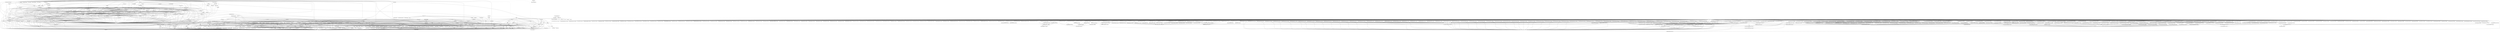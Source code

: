 digraph depends {
    node [shape=plaintext]
"alsa-utils-alsamixer" -> "libasound2"
"alsa-utils-alsamixer" -> "libc6"
"alsa-utils-alsamixer" -> "libformw5"
"alsa-utils-alsamixer" -> "libmenuw5"
"alsa-utils-alsamixer" -> "libncursesw5"
"alsa-utils-alsamixer" -> "libpanelw5"
"alsa-utils-alsamixer" -> "libtinfo5"
"angstrom-feed-configs" -> "opkg" [style=dotted]
"angstrom-packagegroup-boot" -> "angstrom-version"
"angstrom-packagegroup-boot" -> "packagegroup-boot"
"avahi-daemon" -> "base-files"
"avahi-daemon" -> "base-passwd"
"avahi-daemon" -> "libavahi-common3"
"avahi-daemon" -> "libavahi-core7"
"avahi-daemon" -> "libc6"
"avahi-daemon" -> "libcap2"
"avahi-daemon" -> "libdaemon0"
"avahi-daemon" -> "libdbus-1-3"
"avahi-daemon" -> "libexpat1"
"avahi-daemon" -> "libnss-mdns" [style=dotted]
"avahi-daemon" -> "shadow"
"avahi-utils" -> "libavahi-client3"
"avahi-utils" -> "libavahi-common3"
"avahi-utils" -> "libc6"
"bash" -> "base-files"
"bash" -> "libc6"
"bash" -> "libtinfo5"
"bash" -> "update-alternatives-opkg"
"bluez5" -> "libc6"
"bluez5" -> "libdbus-1-3"
"bluez5" -> "libglib-2.0-0"
"bluez5" -> "libreadline7"
"bluez5" -> "libudev1"
"bluez5-noinst-tools" -> "libc6"
"bluez5-noinst-tools" -> "libdbus-1-3"
"bluez5-noinst-tools" -> "libglib-2.0-0"
"bluez5-noinst-tools" -> "libreadline7"
"bluez5-noinst-tools" -> "libudev1"
"busybox" -> "busybox-syslog" [style=dotted]
"busybox" -> "busybox-udhcpc" [style=dotted]
"busybox" -> "libc6"
"busybox" -> "update-alternatives-opkg"
"ca-certificates" -> "openssl"
"connman-angstrom-settings" -> "connman"
"connman" -> "bluez5"
"connman-client" -> "connman"
"connman-client" -> "libc6"
"connman-client" -> "libdbus-1-3"
"connman-client" -> "libglib-2.0-0"
"connman-client" -> "libreadline7"
"connman" -> "connman-conf" [style=dotted]
"connman" -> "dbus-1"
"connman" -> "iptables"
"connman" -> "libc6"
"connman" -> "libdbus-1-3"
"connman" -> "libglib-2.0-0"
"connman" -> "libgnutls30"
"connman" -> "ofono"
"connman" -> "update-alternatives-opkg"
"connman" -> "wpa-supplicant"
"cpp" -> "libc6"
"cpp" -> "libgmp10"
"cpp" -> "libmpc3"
"cpp" -> "libmpfr4"
"cpp" -> "libz1"
"cpp-symlinks" -> "cpp"
"cpufreq-tweaks" -> "cpufrequtils"
"cpufrequtils" -> "libc6"
"curl" -> "libc6"
"curl" -> "libcurl4"
"db" -> "libc6"
"dbus-1" -> "base-files"
"dbus-1" -> "base-passwd"
"dbus-1" -> "libc6"
"dbus-1" -> "libdbus-1-3"
"dbus-1" -> "libexpat1"
"dbus-1" -> "libsystemd0"
"dbus-1" -> "libx11-6"
"dbus-1" -> "shadow"
"e2fsprogs-e2fsck" -> "libblkid1"
"e2fsprogs-e2fsck" -> "libc6"
"e2fsprogs-e2fsck" -> "libcom-err2"
"e2fsprogs-e2fsck" -> "libe2p2"
"e2fsprogs-e2fsck" -> "libext2fs2"
"e2fsprogs-e2fsck" -> "libuuid1"
"e2fsprogs-resize2fs" -> "libc6"
"e2fsprogs-resize2fs" -> "libcom-err2"
"e2fsprogs-resize2fs" -> "libe2p2"
"e2fsprogs-resize2fs" -> "libext2fs2"
"ffmpeg" -> "libavcodec57"
"ffmpeg" -> "libavdevice57"
"ffmpeg" -> "libavfilter6"
"ffmpeg" -> "libavformat57"
"ffmpeg" -> "libavutil55"
"ffmpeg" -> "libc6"
"ffmpeg" -> "libpostproc54"
"ffmpeg" -> "libswresample2"
"ffmpeg" -> "libswscale4"
"fixmac" -> "ranpwd"
"fuse-utils" -> "libc6"
"gptfdisk" -> "libc6"
"gptfdisk" -> "libgcc1"
"gptfdisk" -> "libncursesw5"
"gptfdisk" -> "libpopt0"
"gptfdisk" -> "libstdc++6"
"gptfdisk" -> "libtinfo5"
"gptfdisk" -> "libuuid1"
"htop" -> "libc6"
"htop" -> "libncursesw5"
"htop" -> "libtinfo5"
"htop" -> "ncurses-terminfo"
"iproute2-tc" -> "iptables"
"iproute2-tc" -> "libc6"
"iproute2-tc" -> "libelf1"
"iptables" -> "kernel-module-iptable-filter" [style=dotted]
"iptables" -> "kernel-module-iptable-nat" [style=dotted]
"iptables" -> "kernel-module-ip-tables" [style=dotted]
"iptables" -> "kernel-module-ipt-masquerade" [style=dotted]
"iptables" -> "kernel-module-nf-conntrack-ipv4" [style=dotted]
"iptables" -> "kernel-module-nf-conntrack" [style=dotted]
"iptables" -> "kernel-module-nf-defrag-ipv4" [style=dotted]
"iptables" -> "kernel-module-nf-nat" [style=dotted]
"iptables" -> "kernel-module-x-tables" [style=dotted]
"iptables" -> "libc6"
"iw" -> "libc6"
"iw" -> "libnl-3-200"
"iw" -> "libnl-genl-3-200"
"kernel-module-8021q-4.9.56+linaro" -> "kernel-module-garp-4.9.56+linaro"
"kernel-module-8021q-4.9.56+linaro" -> "kernel-module-mrp-4.9.56+linaro"
"kernel-module-at86rf230-4.9.56+linaro" -> "kernel-module-mac802154-4.9.56+linaro"
"kernel-module-atusb-4.9.56+linaro" -> "kernel-module-mac802154-4.9.56+linaro"
"kernel-module-authencesn-4.9.56+linaro" -> "kernel-module-authenc-4.9.56+linaro"
"kernel-module-bluetooth-6lowpan-4.9.56+linaro" -> "kernel-module-6lowpan-4.9.56+linaro"
"kernel-module-bluetooth-6lowpan-4.9.56+linaro" -> "kernel-module-bluetooth-4.9.56+linaro"
"kernel-module-bnep-4.9.56+linaro" -> "kernel-module-bluetooth-4.9.56+linaro"
"kernel-module-bridge-4.9.56+linaro" -> "kernel-module-llc-4.9.56+linaro"
"kernel-module-bridge-4.9.56+linaro" -> "kernel-module-stp-4.9.56+linaro"
"kernel-module-br-netfilter-4.9.56+linaro" -> "kernel-module-bridge-4.9.56+linaro"
"kernel-module-bsd-comp-4.9.56+linaro" -> "kernel-module-ppp-generic-4.9.56+linaro"
"kernel-module-btbcm-4.9.56+linaro" -> "kernel-module-bluetooth-4.9.56+linaro"
"kernel-module-btintel-4.9.56+linaro" -> "kernel-module-bluetooth-4.9.56+linaro"
"kernel-module-btqca-4.9.56+linaro" -> "kernel-module-bluetooth-4.9.56+linaro"
"kernel-module-btqcomsmd-4.9.56+linaro" -> "kernel-module-bluetooth-4.9.56+linaro"
"kernel-module-btqcomsmd-4.9.56+linaro" -> "kernel-module-btqca-4.9.56+linaro"
"kernel-module-btrfs-4.9.56+linaro" -> "kernel-module-raid6-pq-4.9.56+linaro"
"kernel-module-btrfs-4.9.56+linaro" -> "kernel-module-xor-4.9.56+linaro"
"kernel-module-btrfs-4.9.56+linaro" -> "kernel-module-zlib-deflate-4.9.56+linaro"
"kernel-module-btrtl-4.9.56+linaro" -> "kernel-module-bluetooth-4.9.56+linaro"
"kernel-module-btsdio-4.9.56+linaro" -> "kernel-module-bluetooth-4.9.56+linaro"
"kernel-module-btusb-4.9.56+linaro" -> "kernel-module-bluetooth-4.9.56+linaro"
"kernel-module-btusb-4.9.56+linaro" -> "kernel-module-btbcm-4.9.56+linaro"
"kernel-module-btusb-4.9.56+linaro" -> "kernel-module-btintel-4.9.56+linaro"
"kernel-module-btusb-4.9.56+linaro" -> "kernel-module-btrtl-4.9.56+linaro"
"kernel-module-cavium-rng-vf-4.9.56+linaro" -> "kernel-module-rng-core-4.9.56+linaro"
"kernel-module-cc2520-4.9.56+linaro" -> "kernel-module-crc-ccitt-4.9.56+linaro"
"kernel-module-cc2520-4.9.56+linaro" -> "kernel-module-mac802154-4.9.56+linaro"
"kernel-module-cuse-4.9.56+linaro" -> "kernel-module-fuse-4.9.56+linaro"
"kernel-module-dwmac-generic-4.9.56+linaro" -> "kernel-module-stmmac-4.9.56+linaro"
"kernel-module-dwmac-generic-4.9.56+linaro" -> "kernel-module-stmmac-platform-4.9.56+linaro"
"kernel-module-dwmac-ipq806x-4.9.56+linaro" -> "kernel-module-stmmac-4.9.56+linaro"
"kernel-module-dwmac-ipq806x-4.9.56+linaro" -> "kernel-module-stmmac-platform-4.9.56+linaro"
"kernel-module-dwmac-meson-4.9.56+linaro" -> "kernel-module-stmmac-4.9.56+linaro"
"kernel-module-dwmac-meson-4.9.56+linaro" -> "kernel-module-stmmac-platform-4.9.56+linaro"
"kernel-module-dwmac-meson8b-4.9.56+linaro" -> "kernel-module-stmmac-4.9.56+linaro"
"kernel-module-dwmac-meson8b-4.9.56+linaro" -> "kernel-module-stmmac-platform-4.9.56+linaro"
"kernel-module-dwmac-rk-4.9.56+linaro" -> "kernel-module-stmmac-4.9.56+linaro"
"kernel-module-dwmac-rk-4.9.56+linaro" -> "kernel-module-stmmac-platform-4.9.56+linaro"
"kernel-module-dwmac-sunxi-4.9.56+linaro" -> "kernel-module-stmmac-4.9.56+linaro"
"kernel-module-dwmac-sunxi-4.9.56+linaro" -> "kernel-module-stmmac-platform-4.9.56+linaro"
"kernel-module-exynos-rng-4.9.56+linaro" -> "kernel-module-rng-core-4.9.56+linaro"
"kernel-module-fakelb-4.9.56+linaro" -> "kernel-module-mac802154-4.9.56+linaro"
"kernel-module-garp-4.9.56+linaro" -> "kernel-module-llc-4.9.56+linaro"
"kernel-module-garp-4.9.56+linaro" -> "kernel-module-stp-4.9.56+linaro"
"kernel-module-g-ether-4.9.56+linaro" -> "kernel-module-libcomposite-4.9.56+linaro"
"kernel-module-g-ether-4.9.56+linaro" -> "kernel-module-u-ether-4.9.56+linaro"
"kernel-module-g-ether-4.9.56+linaro" -> "kernel-module-usb-f-rndis-4.9.56+linaro"
"kernel-module-ghash-generic-4.9.56+linaro" -> "kernel-module-gf128mul-4.9.56+linaro"
"kernel-module-g-mass-storage-4.9.56+linaro" -> "kernel-module-libcomposite-4.9.56+linaro"
"kernel-module-g-mass-storage-4.9.56+linaro" -> "kernel-module-usb-f-mass-storage-4.9.56+linaro"
"kernel-module-g-serial-4.9.56+linaro" -> "kernel-module-libcomposite-4.9.56+linaro"
"kernel-module-gspca-benq-4.9.56+linaro" -> "kernel-module-gspca-main-4.9.56+linaro"
"kernel-module-gspca-conex-4.9.56+linaro" -> "kernel-module-gspca-main-4.9.56+linaro"
"kernel-module-gspca-conex-4.9.56+linaro" -> "kernel-module-videodev-4.9.56+linaro"
"kernel-module-gspca-cpia1-4.9.56+linaro" -> "kernel-module-gspca-main-4.9.56+linaro"
"kernel-module-gspca-cpia1-4.9.56+linaro" -> "kernel-module-videodev-4.9.56+linaro"
"kernel-module-gspca-dtcs033-4.9.56+linaro" -> "kernel-module-gspca-main-4.9.56+linaro"
"kernel-module-gspca-dtcs033-4.9.56+linaro" -> "kernel-module-videodev-4.9.56+linaro"
"kernel-module-gspca-etoms-4.9.56+linaro" -> "kernel-module-gspca-main-4.9.56+linaro"
"kernel-module-gspca-etoms-4.9.56+linaro" -> "kernel-module-videodev-4.9.56+linaro"
"kernel-module-gspca-finepix-4.9.56+linaro" -> "kernel-module-gspca-main-4.9.56+linaro"
"kernel-module-gspca-gl860-4.9.56+linaro" -> "kernel-module-gspca-main-4.9.56+linaro"
"kernel-module-gspca-gl860-4.9.56+linaro" -> "kernel-module-videodev-4.9.56+linaro"
"kernel-module-gspca-jeilinj-4.9.56+linaro" -> "kernel-module-gspca-main-4.9.56+linaro"
"kernel-module-gspca-jeilinj-4.9.56+linaro" -> "kernel-module-videodev-4.9.56+linaro"
"kernel-module-gspca-jl2005bcd-4.9.56+linaro" -> "kernel-module-gspca-main-4.9.56+linaro"
"kernel-module-gspca-kinect-4.9.56+linaro" -> "kernel-module-gspca-main-4.9.56+linaro"
"kernel-module-gspca-konica-4.9.56+linaro" -> "kernel-module-gspca-main-4.9.56+linaro"
"kernel-module-gspca-konica-4.9.56+linaro" -> "kernel-module-videodev-4.9.56+linaro"
"kernel-module-gspca-m5602-4.9.56+linaro" -> "kernel-module-gspca-main-4.9.56+linaro"
"kernel-module-gspca-m5602-4.9.56+linaro" -> "kernel-module-videodev-4.9.56+linaro"
"kernel-module-gspca-main-4.9.56+linaro" -> "kernel-module-v4l2-common-4.9.56+linaro"
"kernel-module-gspca-main-4.9.56+linaro" -> "kernel-module-videodev-4.9.56+linaro"
"kernel-module-gspca-mars-4.9.56+linaro" -> "kernel-module-gspca-main-4.9.56+linaro"
"kernel-module-gspca-mars-4.9.56+linaro" -> "kernel-module-videodev-4.9.56+linaro"
"kernel-module-gspca-mr97310a-4.9.56+linaro" -> "kernel-module-gspca-main-4.9.56+linaro"
"kernel-module-gspca-mr97310a-4.9.56+linaro" -> "kernel-module-videodev-4.9.56+linaro"
"kernel-module-gspca-nw80x-4.9.56+linaro" -> "kernel-module-gspca-main-4.9.56+linaro"
"kernel-module-gspca-nw80x-4.9.56+linaro" -> "kernel-module-videodev-4.9.56+linaro"
"kernel-module-gspca-ov519-4.9.56+linaro" -> "kernel-module-gspca-main-4.9.56+linaro"
"kernel-module-gspca-ov519-4.9.56+linaro" -> "kernel-module-videodev-4.9.56+linaro"
"kernel-module-gspca-ov534-4.9.56+linaro" -> "kernel-module-gspca-main-4.9.56+linaro"
"kernel-module-gspca-ov534-4.9.56+linaro" -> "kernel-module-videodev-4.9.56+linaro"
"kernel-module-gspca-ov534-9-4.9.56+linaro" -> "kernel-module-gspca-main-4.9.56+linaro"
"kernel-module-gspca-ov534-9-4.9.56+linaro" -> "kernel-module-videodev-4.9.56+linaro"
"kernel-module-gspca-pac207-4.9.56+linaro" -> "kernel-module-gspca-main-4.9.56+linaro"
"kernel-module-gspca-pac207-4.9.56+linaro" -> "kernel-module-videodev-4.9.56+linaro"
"kernel-module-gspca-pac7302-4.9.56+linaro" -> "kernel-module-gspca-main-4.9.56+linaro"
"kernel-module-gspca-pac7302-4.9.56+linaro" -> "kernel-module-videodev-4.9.56+linaro"
"kernel-module-gspca-pac7311-4.9.56+linaro" -> "kernel-module-gspca-main-4.9.56+linaro"
"kernel-module-gspca-pac7311-4.9.56+linaro" -> "kernel-module-videodev-4.9.56+linaro"
"kernel-module-gspca-se401-4.9.56+linaro" -> "kernel-module-gspca-main-4.9.56+linaro"
"kernel-module-gspca-se401-4.9.56+linaro" -> "kernel-module-videodev-4.9.56+linaro"
"kernel-module-gspca-sn9c2028-4.9.56+linaro" -> "kernel-module-gspca-main-4.9.56+linaro"
"kernel-module-gspca-sn9c2028-4.9.56+linaro" -> "kernel-module-videodev-4.9.56+linaro"
"kernel-module-gspca-sn9c20x-4.9.56+linaro" -> "kernel-module-gspca-main-4.9.56+linaro"
"kernel-module-gspca-sn9c20x-4.9.56+linaro" -> "kernel-module-videodev-4.9.56+linaro"
"kernel-module-gspca-sonixb-4.9.56+linaro" -> "kernel-module-gspca-main-4.9.56+linaro"
"kernel-module-gspca-sonixb-4.9.56+linaro" -> "kernel-module-videodev-4.9.56+linaro"
"kernel-module-gspca-sonixj-4.9.56+linaro" -> "kernel-module-gspca-main-4.9.56+linaro"
"kernel-module-gspca-sonixj-4.9.56+linaro" -> "kernel-module-videodev-4.9.56+linaro"
"kernel-module-gspca-spca1528-4.9.56+linaro" -> "kernel-module-gspca-main-4.9.56+linaro"
"kernel-module-gspca-spca1528-4.9.56+linaro" -> "kernel-module-videodev-4.9.56+linaro"
"kernel-module-gspca-spca500-4.9.56+linaro" -> "kernel-module-gspca-main-4.9.56+linaro"
"kernel-module-gspca-spca500-4.9.56+linaro" -> "kernel-module-videodev-4.9.56+linaro"
"kernel-module-gspca-spca501-4.9.56+linaro" -> "kernel-module-gspca-main-4.9.56+linaro"
"kernel-module-gspca-spca501-4.9.56+linaro" -> "kernel-module-videodev-4.9.56+linaro"
"kernel-module-gspca-spca505-4.9.56+linaro" -> "kernel-module-gspca-main-4.9.56+linaro"
"kernel-module-gspca-spca505-4.9.56+linaro" -> "kernel-module-videodev-4.9.56+linaro"
"kernel-module-gspca-spca506-4.9.56+linaro" -> "kernel-module-gspca-main-4.9.56+linaro"
"kernel-module-gspca-spca506-4.9.56+linaro" -> "kernel-module-videodev-4.9.56+linaro"
"kernel-module-gspca-spca508-4.9.56+linaro" -> "kernel-module-gspca-main-4.9.56+linaro"
"kernel-module-gspca-spca508-4.9.56+linaro" -> "kernel-module-videodev-4.9.56+linaro"
"kernel-module-gspca-spca561-4.9.56+linaro" -> "kernel-module-gspca-main-4.9.56+linaro"
"kernel-module-gspca-spca561-4.9.56+linaro" -> "kernel-module-videodev-4.9.56+linaro"
"kernel-module-gspca-sq905-4.9.56+linaro" -> "kernel-module-gspca-main-4.9.56+linaro"
"kernel-module-gspca-sq905c-4.9.56+linaro" -> "kernel-module-gspca-main-4.9.56+linaro"
"kernel-module-gspca-sq930x-4.9.56+linaro" -> "kernel-module-gspca-main-4.9.56+linaro"
"kernel-module-gspca-sq930x-4.9.56+linaro" -> "kernel-module-videodev-4.9.56+linaro"
"kernel-module-gspca-stk014-4.9.56+linaro" -> "kernel-module-gspca-main-4.9.56+linaro"
"kernel-module-gspca-stk014-4.9.56+linaro" -> "kernel-module-videodev-4.9.56+linaro"
"kernel-module-gspca-stk1135-4.9.56+linaro" -> "kernel-module-gspca-main-4.9.56+linaro"
"kernel-module-gspca-stk1135-4.9.56+linaro" -> "kernel-module-videodev-4.9.56+linaro"
"kernel-module-gspca-stv0680-4.9.56+linaro" -> "kernel-module-gspca-main-4.9.56+linaro"
"kernel-module-gspca-stv06xx-4.9.56+linaro" -> "kernel-module-gspca-main-4.9.56+linaro"
"kernel-module-gspca-stv06xx-4.9.56+linaro" -> "kernel-module-videodev-4.9.56+linaro"
"kernel-module-gspca-sunplus-4.9.56+linaro" -> "kernel-module-gspca-main-4.9.56+linaro"
"kernel-module-gspca-sunplus-4.9.56+linaro" -> "kernel-module-videodev-4.9.56+linaro"
"kernel-module-gspca-t613-4.9.56+linaro" -> "kernel-module-gspca-main-4.9.56+linaro"
"kernel-module-gspca-t613-4.9.56+linaro" -> "kernel-module-videodev-4.9.56+linaro"
"kernel-module-gspca-topro-4.9.56+linaro" -> "kernel-module-gspca-main-4.9.56+linaro"
"kernel-module-gspca-topro-4.9.56+linaro" -> "kernel-module-videodev-4.9.56+linaro"
"kernel-module-gspca-touptek-4.9.56+linaro" -> "kernel-module-gspca-main-4.9.56+linaro"
"kernel-module-gspca-touptek-4.9.56+linaro" -> "kernel-module-videodev-4.9.56+linaro"
"kernel-module-gspca-tv8532-4.9.56+linaro" -> "kernel-module-gspca-main-4.9.56+linaro"
"kernel-module-gspca-tv8532-4.9.56+linaro" -> "kernel-module-videodev-4.9.56+linaro"
"kernel-module-gspca-vc032x-4.9.56+linaro" -> "kernel-module-gspca-main-4.9.56+linaro"
"kernel-module-gspca-vc032x-4.9.56+linaro" -> "kernel-module-videodev-4.9.56+linaro"
"kernel-module-gspca-vicam-4.9.56+linaro" -> "kernel-module-gspca-main-4.9.56+linaro"
"kernel-module-gspca-vicam-4.9.56+linaro" -> "kernel-module-videodev-4.9.56+linaro"
"kernel-module-gspca-xirlink-cit-4.9.56+linaro" -> "kernel-module-gspca-main-4.9.56+linaro"
"kernel-module-gspca-xirlink-cit-4.9.56+linaro" -> "kernel-module-videodev-4.9.56+linaro"
"kernel-module-gspca-zc3xx-4.9.56+linaro" -> "kernel-module-gspca-main-4.9.56+linaro"
"kernel-module-gspca-zc3xx-4.9.56+linaro" -> "kernel-module-videodev-4.9.56+linaro"
"kernel-module-g-zero-4.9.56+linaro" -> "kernel-module-libcomposite-4.9.56+linaro"
"kernel-module-hci-uart-4.9.56+linaro" -> "kernel-module-bluetooth-4.9.56+linaro"
"kernel-module-hidp-4.9.56+linaro" -> "kernel-module-bluetooth-4.9.56+linaro"
"kernel-module-hisi-rng-4.9.56+linaro" -> "kernel-module-rng-core-4.9.56+linaro"
"kernel-module-ieee802154-6lowpan-4.9.56+linaro" -> "kernel-module-6lowpan-4.9.56+linaro"
"kernel-module-ieee802154-6lowpan-4.9.56+linaro" -> "kernel-module-ieee802154-4.9.56+linaro"
"kernel-module-ieee802154-socket-4.9.56+linaro" -> "kernel-module-ieee802154-4.9.56+linaro"
"kernel-module-ip6table-filter-4.9.56+linaro" -> "kernel-module-ip6-tables-4.9.56+linaro"
"kernel-module-ip6table-filter-4.9.56+linaro" -> "kernel-module-x-tables-4.9.56+linaro"
"kernel-module-ip6table-mangle-4.9.56+linaro" -> "kernel-module-ip6-tables-4.9.56+linaro"
"kernel-module-ip6table-mangle-4.9.56+linaro" -> "kernel-module-x-tables-4.9.56+linaro"
"kernel-module-ip6table-nat-4.9.56+linaro" -> "kernel-module-ip6-tables-4.9.56+linaro"
"kernel-module-ip6table-nat-4.9.56+linaro" -> "kernel-module-nf-nat-ipv6-4.9.56+linaro"
"kernel-module-ip6table-raw-4.9.56+linaro" -> "kernel-module-ip6-tables-4.9.56+linaro"
"kernel-module-ip6table-raw-4.9.56+linaro" -> "kernel-module-x-tables-4.9.56+linaro"
"kernel-module-ip6-tables-4.9.56+linaro" -> "kernel-module-x-tables-4.9.56+linaro"
"kernel-module-ip6table-security-4.9.56+linaro" -> "kernel-module-ip6-tables-4.9.56+linaro"
"kernel-module-ip6table-security-4.9.56+linaro" -> "kernel-module-x-tables-4.9.56+linaro"
"kernel-module-ip6t-ah-4.9.56+linaro" -> "kernel-module-x-tables-4.9.56+linaro"
"kernel-module-ip6t-eui64-4.9.56+linaro" -> "kernel-module-x-tables-4.9.56+linaro"
"kernel-module-ip6t-frag-4.9.56+linaro" -> "kernel-module-x-tables-4.9.56+linaro"
"kernel-module-ip6t-hbh-4.9.56+linaro" -> "kernel-module-x-tables-4.9.56+linaro"
"kernel-module-ip6t-ipv6header-4.9.56+linaro" -> "kernel-module-x-tables-4.9.56+linaro"
"kernel-module-ip6t-masquerade-4.9.56+linaro" -> "kernel-module-nf-nat-masquerade-ipv6-4.9.56+linaro"
"kernel-module-ip6t-masquerade-4.9.56+linaro" -> "kernel-module-x-tables-4.9.56+linaro"
"kernel-module-ip6t-mh-4.9.56+linaro" -> "kernel-module-x-tables-4.9.56+linaro"
"kernel-module-ip6t-npt-4.9.56+linaro" -> "kernel-module-x-tables-4.9.56+linaro"
"kernel-module-ip6t-reject-4.9.56+linaro" -> "kernel-module-nf-reject-ipv6-4.9.56+linaro"
"kernel-module-ip6t-reject-4.9.56+linaro" -> "kernel-module-x-tables-4.9.56+linaro"
"kernel-module-ip6t-rpfilter-4.9.56+linaro" -> "kernel-module-x-tables-4.9.56+linaro"
"kernel-module-ip6t-rt-4.9.56+linaro" -> "kernel-module-x-tables-4.9.56+linaro"
"kernel-module-ip6t-synproxy-4.9.56+linaro" -> "kernel-module-nf-conntrack-4.9.56+linaro"
"kernel-module-ip6t-synproxy-4.9.56+linaro" -> "kernel-module-nf-synproxy-core-4.9.56+linaro"
"kernel-module-ip6t-synproxy-4.9.56+linaro" -> "kernel-module-x-tables-4.9.56+linaro"
"kernel-module-ip6-tunnel-4.9.56+linaro" -> "kernel-module-tunnel6-4.9.56+linaro"
"kernel-module-ip6-vti-4.9.56+linaro" -> "kernel-module-ip6-tunnel-4.9.56+linaro"
"kernel-module-iproc-rng200-4.9.56+linaro" -> "kernel-module-rng-core-4.9.56+linaro"
"kernel-module-iptable-filter-4.9.56+linaro" -> "kernel-module-ip-tables-4.9.56+linaro"
"kernel-module-iptable-filter-4.9.56+linaro" -> "kernel-module-x-tables-4.9.56+linaro"
"kernel-module-iptable-mangle-4.9.56+linaro" -> "kernel-module-ip-tables-4.9.56+linaro"
"kernel-module-iptable-mangle-4.9.56+linaro" -> "kernel-module-x-tables-4.9.56+linaro"
"kernel-module-iptable-nat-4.9.56+linaro" -> "kernel-module-ip-tables-4.9.56+linaro"
"kernel-module-iptable-nat-4.9.56+linaro" -> "kernel-module-nf-nat-ipv4-4.9.56+linaro"
"kernel-module-iptable-raw-4.9.56+linaro" -> "kernel-module-ip-tables-4.9.56+linaro"
"kernel-module-iptable-raw-4.9.56+linaro" -> "kernel-module-x-tables-4.9.56+linaro"
"kernel-module-ip-tables-4.9.56+linaro" -> "kernel-module-x-tables-4.9.56+linaro"
"kernel-module-iptable-security-4.9.56+linaro" -> "kernel-module-ip-tables-4.9.56+linaro"
"kernel-module-iptable-security-4.9.56+linaro" -> "kernel-module-x-tables-4.9.56+linaro"
"kernel-module-ipt-masquerade-4.9.56+linaro" -> "kernel-module-nf-nat-masquerade-ipv4-4.9.56+linaro"
"kernel-module-ipt-masquerade-4.9.56+linaro" -> "kernel-module-x-tables-4.9.56+linaro"
"kernel-module-ipt-reject-4.9.56+linaro" -> "kernel-module-nf-reject-ipv4-4.9.56+linaro"
"kernel-module-ipt-reject-4.9.56+linaro" -> "kernel-module-x-tables-4.9.56+linaro"
"kernel-module-ip-vs-4.9.56+linaro" -> "kernel-module-nf-conntrack-4.9.56+linaro"
"kernel-module-ipw-4.9.56+linaro" -> "kernel-module-usb-wwan-4.9.56+linaro"
"kernel-module-keyspan-pda-4.9.56+linaro" -> "kernel-module-ezusb-4.9.56+linaro"
"kernel-module-mac80211-4.9.56+linaro" -> "kernel-module-cfg80211-4.9.56+linaro"
"kernel-module-mac802154-4.9.56+linaro" -> "kernel-module-crc-ccitt-4.9.56+linaro"
"kernel-module-mac802154-4.9.56+linaro" -> "kernel-module-ieee802154-4.9.56+linaro"
"kernel-module-macvtap-4.9.56+linaro" -> "kernel-module-macvlan-4.9.56+linaro"
"kernel-module-meson-rng-4.9.56+linaro" -> "kernel-module-rng-core-4.9.56+linaro"
"kernel-module-mrf24j40-4.9.56+linaro" -> "kernel-module-mac802154-4.9.56+linaro"
"kernel-module-msm-rng-4.9.56+linaro" -> "kernel-module-rng-core-4.9.56+linaro"
"kernel-module-nf-conntrack-amanda-4.9.56+linaro" -> "kernel-module-nf-conntrack-4.9.56+linaro"
"kernel-module-nf-conntrack-broadcast-4.9.56+linaro" -> "kernel-module-nf-conntrack-4.9.56+linaro"
"kernel-module-nf-conntrack-ftp-4.9.56+linaro" -> "kernel-module-nf-conntrack-4.9.56+linaro"
"kernel-module-nf-conntrack-h323-4.9.56+linaro" -> "kernel-module-nf-conntrack-4.9.56+linaro"
"kernel-module-nf-conntrack-ipv4-4.9.56+linaro" -> "kernel-module-nf-conntrack-4.9.56+linaro"
"kernel-module-nf-conntrack-ipv4-4.9.56+linaro" -> "kernel-module-nf-defrag-ipv4-4.9.56+linaro"
"kernel-module-nf-conntrack-ipv6-4.9.56+linaro" -> "kernel-module-nf-conntrack-4.9.56+linaro"
"kernel-module-nf-conntrack-ipv6-4.9.56+linaro" -> "kernel-module-nf-defrag-ipv6-4.9.56+linaro"
"kernel-module-nf-conntrack-irc-4.9.56+linaro" -> "kernel-module-nf-conntrack-4.9.56+linaro"
"kernel-module-nf-conntrack-netbios-ns-4.9.56+linaro" -> "kernel-module-nf-conntrack-4.9.56+linaro"
"kernel-module-nf-conntrack-netbios-ns-4.9.56+linaro" -> "kernel-module-nf-conntrack-broadcast-4.9.56+linaro"
"kernel-module-nf-conntrack-pptp-4.9.56+linaro" -> "kernel-module-nf-conntrack-4.9.56+linaro"
"kernel-module-nf-conntrack-pptp-4.9.56+linaro" -> "kernel-module-nf-conntrack-proto-gre-4.9.56+linaro"
"kernel-module-nf-conntrack-proto-gre-4.9.56+linaro" -> "kernel-module-nf-conntrack-4.9.56+linaro"
"kernel-module-nf-conntrack-sane-4.9.56+linaro" -> "kernel-module-nf-conntrack-4.9.56+linaro"
"kernel-module-nf-conntrack-sip-4.9.56+linaro" -> "kernel-module-nf-conntrack-4.9.56+linaro"
"kernel-module-nf-conntrack-snmp-4.9.56+linaro" -> "kernel-module-nf-conntrack-4.9.56+linaro"
"kernel-module-nf-conntrack-snmp-4.9.56+linaro" -> "kernel-module-nf-conntrack-broadcast-4.9.56+linaro"
"kernel-module-nf-conntrack-tftp-4.9.56+linaro" -> "kernel-module-nf-conntrack-4.9.56+linaro"
"kernel-module-nf-dup-ipv6-4.9.56+linaro" -> "kernel-module-nf-conntrack-4.9.56+linaro"
"kernel-module-nf-log-ipv4-4.9.56+linaro" -> "kernel-module-nf-log-common-4.9.56+linaro"
"kernel-module-nf-log-ipv6-4.9.56+linaro" -> "kernel-module-nf-log-common-4.9.56+linaro"
"kernel-module-nf-nat-4.9.56+linaro" -> "kernel-module-nf-conntrack-4.9.56+linaro"
"kernel-module-nf-nat-amanda-4.9.56+linaro" -> "kernel-module-nf-conntrack-4.9.56+linaro"
"kernel-module-nf-nat-amanda-4.9.56+linaro" -> "kernel-module-nf-conntrack-amanda-4.9.56+linaro"
"kernel-module-nf-nat-amanda-4.9.56+linaro" -> "kernel-module-nf-nat-4.9.56+linaro"
"kernel-module-nf-nat-ftp-4.9.56+linaro" -> "kernel-module-nf-conntrack-4.9.56+linaro"
"kernel-module-nf-nat-ftp-4.9.56+linaro" -> "kernel-module-nf-conntrack-ftp-4.9.56+linaro"
"kernel-module-nf-nat-ftp-4.9.56+linaro" -> "kernel-module-nf-nat-4.9.56+linaro"
"kernel-module-nf-nat-h323-4.9.56+linaro" -> "kernel-module-nf-conntrack-4.9.56+linaro"
"kernel-module-nf-nat-h323-4.9.56+linaro" -> "kernel-module-nf-conntrack-h323-4.9.56+linaro"
"kernel-module-nf-nat-h323-4.9.56+linaro" -> "kernel-module-nf-nat-4.9.56+linaro"
"kernel-module-nf-nat-ipv4-4.9.56+linaro" -> "kernel-module-nf-conntrack-4.9.56+linaro"
"kernel-module-nf-nat-ipv4-4.9.56+linaro" -> "kernel-module-nf-nat-4.9.56+linaro"
"kernel-module-nf-nat-ipv6-4.9.56+linaro" -> "kernel-module-nf-conntrack-4.9.56+linaro"
"kernel-module-nf-nat-ipv6-4.9.56+linaro" -> "kernel-module-nf-nat-4.9.56+linaro"
"kernel-module-nf-nat-irc-4.9.56+linaro" -> "kernel-module-nf-conntrack-4.9.56+linaro"
"kernel-module-nf-nat-irc-4.9.56+linaro" -> "kernel-module-nf-conntrack-irc-4.9.56+linaro"
"kernel-module-nf-nat-irc-4.9.56+linaro" -> "kernel-module-nf-nat-4.9.56+linaro"
"kernel-module-nf-nat-masquerade-ipv4-4.9.56+linaro" -> "kernel-module-nf-conntrack-4.9.56+linaro"
"kernel-module-nf-nat-masquerade-ipv4-4.9.56+linaro" -> "kernel-module-nf-nat-4.9.56+linaro"
"kernel-module-nf-nat-masquerade-ipv6-4.9.56+linaro" -> "kernel-module-nf-conntrack-4.9.56+linaro"
"kernel-module-nf-nat-masquerade-ipv6-4.9.56+linaro" -> "kernel-module-nf-nat-4.9.56+linaro"
"kernel-module-nf-nat-pptp-4.9.56+linaro" -> "kernel-module-nf-conntrack-4.9.56+linaro"
"kernel-module-nf-nat-pptp-4.9.56+linaro" -> "kernel-module-nf-conntrack-pptp-4.9.56+linaro"
"kernel-module-nf-nat-pptp-4.9.56+linaro" -> "kernel-module-nf-nat-4.9.56+linaro"
"kernel-module-nf-nat-pptp-4.9.56+linaro" -> "kernel-module-nf-nat-proto-gre-4.9.56+linaro"
"kernel-module-nf-nat-proto-gre-4.9.56+linaro" -> "kernel-module-nf-nat-4.9.56+linaro"
"kernel-module-nf-nat-sip-4.9.56+linaro" -> "kernel-module-nf-conntrack-4.9.56+linaro"
"kernel-module-nf-nat-sip-4.9.56+linaro" -> "kernel-module-nf-conntrack-sip-4.9.56+linaro"
"kernel-module-nf-nat-sip-4.9.56+linaro" -> "kernel-module-nf-nat-4.9.56+linaro"
"kernel-module-nf-nat-snmp-basic-4.9.56+linaro" -> "kernel-module-nf-conntrack-4.9.56+linaro"
"kernel-module-nf-nat-snmp-basic-4.9.56+linaro" -> "kernel-module-nf-conntrack-snmp-4.9.56+linaro"
"kernel-module-nf-nat-tftp-4.9.56+linaro" -> "kernel-module-nf-conntrack-4.9.56+linaro"
"kernel-module-nf-nat-tftp-4.9.56+linaro" -> "kernel-module-nf-conntrack-tftp-4.9.56+linaro"
"kernel-module-nf-nat-tftp-4.9.56+linaro" -> "kernel-module-nf-nat-4.9.56+linaro"
"kernel-module-nfsd-4.9.56+linaro" -> "kernel-module-nfs-acl-4.9.56+linaro"
"kernel-module-nf-synproxy-core-4.9.56+linaro" -> "kernel-module-nf-conntrack-4.9.56+linaro"
"kernel-module-nf-tables-4.9.56+linaro" -> "kernel-module-nfnetlink-4.9.56+linaro"
"kernel-module-nf-tables-arp-4.9.56+linaro" -> "kernel-module-nf-tables-4.9.56+linaro"
"kernel-module-nf-tables-bridge-4.9.56+linaro" -> "kernel-module-nf-tables-4.9.56+linaro"
"kernel-module-nf-tables-inet-4.9.56+linaro" -> "kernel-module-nf-tables-4.9.56+linaro"
"kernel-module-nf-tables-inet-4.9.56+linaro" -> "kernel-module-nf-tables-ipv4-4.9.56+linaro"
"kernel-module-nf-tables-inet-4.9.56+linaro" -> "kernel-module-nf-tables-ipv6-4.9.56+linaro"
"kernel-module-nf-tables-ipv4-4.9.56+linaro" -> "kernel-module-nf-tables-4.9.56+linaro"
"kernel-module-nf-tables-ipv6-4.9.56+linaro" -> "kernel-module-nf-tables-4.9.56+linaro"
"kernel-module-nf-tables-netdev-4.9.56+linaro" -> "kernel-module-nfnetlink-4.9.56+linaro"
"kernel-module-nf-tables-netdev-4.9.56+linaro" -> "kernel-module-nf-tables-4.9.56+linaro"
"kernel-module-nft-chain-nat-ipv6-4.9.56+linaro" -> "kernel-module-nf-nat-ipv6-4.9.56+linaro"
"kernel-module-nft-chain-nat-ipv6-4.9.56+linaro" -> "kernel-module-nf-tables-4.9.56+linaro"
"kernel-module-nft-chain-route-ipv4-4.9.56+linaro" -> "kernel-module-nf-tables-4.9.56+linaro"
"kernel-module-nft-chain-route-ipv6-4.9.56+linaro" -> "kernel-module-nf-tables-4.9.56+linaro"
"kernel-module-nft-dup-ipv6-4.9.56+linaro" -> "kernel-module-nf-dup-ipv6-4.9.56+linaro"
"kernel-module-nft-dup-ipv6-4.9.56+linaro" -> "kernel-module-nf-tables-4.9.56+linaro"
"kernel-module-nhc-dest-4.9.56+linaro" -> "kernel-module-6lowpan-4.9.56+linaro"
"kernel-module-nhc-fragment-4.9.56+linaro" -> "kernel-module-6lowpan-4.9.56+linaro"
"kernel-module-nhc-hop-4.9.56+linaro" -> "kernel-module-6lowpan-4.9.56+linaro"
"kernel-module-nhc-ipv6-4.9.56+linaro" -> "kernel-module-6lowpan-4.9.56+linaro"
"kernel-module-nhc-mobility-4.9.56+linaro" -> "kernel-module-6lowpan-4.9.56+linaro"
"kernel-module-nhc-routing-4.9.56+linaro" -> "kernel-module-6lowpan-4.9.56+linaro"
"kernel-module-nhc-udp-4.9.56+linaro" -> "kernel-module-6lowpan-4.9.56+linaro"
"kernel-module-option-4.9.56+linaro" -> "kernel-module-usb-wwan-4.9.56+linaro"
"kernel-module-ov5645-4.9.56+linaro" -> "kernel-module-media-4.9.56+linaro"
"kernel-module-ov5645-4.9.56+linaro" -> "kernel-module-v4l2-common-4.9.56+linaro"
"kernel-module-ov5645-4.9.56+linaro" -> "kernel-module-videodev-4.9.56+linaro"
"kernel-module-p8022-4.9.56+linaro" -> "kernel-module-llc-4.9.56+linaro"
"kernel-module-ppp-async-4.9.56+linaro" -> "kernel-module-crc-ccitt-4.9.56+linaro"
"kernel-module-ppp-async-4.9.56+linaro" -> "kernel-module-ppp-generic-4.9.56+linaro"
"kernel-module-ppp-deflate-4.9.56+linaro" -> "kernel-module-ppp-generic-4.9.56+linaro"
"kernel-module-ppp-deflate-4.9.56+linaro" -> "kernel-module-zlib-deflate-4.9.56+linaro"
"kernel-module-ppp-generic-4.9.56+linaro" -> "kernel-module-slhc-4.9.56+linaro"
"kernel-module-ppp-mppe-4.9.56+linaro" -> "kernel-module-ppp-generic-4.9.56+linaro"
"kernel-module-pppoe-4.9.56+linaro" -> "kernel-module-ppp-generic-4.9.56+linaro"
"kernel-module-pppoe-4.9.56+linaro" -> "kernel-module-pppox-4.9.56+linaro"
"kernel-module-pppox-4.9.56+linaro" -> "kernel-module-ppp-generic-4.9.56+linaro"
"kernel-module-ppp-synctty-4.9.56+linaro" -> "kernel-module-ppp-generic-4.9.56+linaro"
"kernel-module-psnap-4.9.56+linaro" -> "kernel-module-llc-4.9.56+linaro"
"kernel-module-pwc-4.9.56+linaro" -> "kernel-module-videobuf2-core-4.9.56+linaro"
"kernel-module-pwc-4.9.56+linaro" -> "kernel-module-videobuf2-v4l2-4.9.56+linaro"
"kernel-module-pwc-4.9.56+linaro" -> "kernel-module-videobuf2-vmalloc-4.9.56+linaro"
"kernel-module-pwc-4.9.56+linaro" -> "kernel-module-videodev-4.9.56+linaro"
"kernel-module-qcom-camss-4.9.56+linaro" -> "kernel-module-media-4.9.56+linaro"
"kernel-module-qcom-camss-4.9.56+linaro" -> "kernel-module-videobuf2-core-4.9.56+linaro"
"kernel-module-qcom-camss-4.9.56+linaro" -> "kernel-module-videobuf2-dma-sg-4.9.56+linaro"
"kernel-module-qcom-camss-4.9.56+linaro" -> "kernel-module-videobuf2-v4l2-4.9.56+linaro"
"kernel-module-qcom-camss-4.9.56+linaro" -> "kernel-module-videodev-4.9.56+linaro"
"kernel-module-qcom-wcnss-pil-4.9.56+linaro" -> "kernel-module-mdt-loader-4.9.56+linaro"
"kernel-module-qcserial-4.9.56+linaro" -> "kernel-module-usb-wwan-4.9.56+linaro"
"kernel-module-rfcomm-4.9.56+linaro" -> "kernel-module-bluetooth-4.9.56+linaro"
"kernel-module-s2255drv-4.9.56+linaro" -> "kernel-module-videobuf2-core-4.9.56+linaro"
"kernel-module-s2255drv-4.9.56+linaro" -> "kernel-module-videobuf2-v4l2-4.9.56+linaro"
"kernel-module-s2255drv-4.9.56+linaro" -> "kernel-module-videobuf2-vmalloc-4.9.56+linaro"
"kernel-module-s2255drv-4.9.56+linaro" -> "kernel-module-videodev-4.9.56+linaro"
"kernel-module-sch-cake-4.9.56+linaro" -> "kernel-module-nf-conntrack-4.9.56+linaro"
"kernel-modules" -> "kernel-module-6lowpan-4.9.56+linaro"
"kernel-modules" -> "kernel-module-8021q-4.9.56+linaro"
"kernel-modules" -> "kernel-module-aircable-4.9.56+linaro"
"kernel-modules" -> "kernel-module-arc4-4.9.56+linaro"
"kernel-modules" -> "kernel-module-ark3116-4.9.56+linaro"
"kernel-modules" -> "kernel-module-at86rf230-4.9.56+linaro"
"kernel-modules" -> "kernel-module-atusb-4.9.56+linaro"
"kernel-modules" -> "kernel-module-authenc-4.9.56+linaro"
"kernel-modules" -> "kernel-module-authencesn-4.9.56+linaro"
"kernel-modules" -> "kernel-module-belkin-sa-4.9.56+linaro"
"kernel-modules" -> "kernel-module-binfmt-misc-4.9.56+linaro"
"kernel-modules" -> "kernel-module-bluetooth-4.9.56+linaro"
"kernel-modules" -> "kernel-module-bluetooth-6lowpan-4.9.56+linaro"
"kernel-modules" -> "kernel-module-bnep-4.9.56+linaro"
"kernel-modules" -> "kernel-module-bridge-4.9.56+linaro"
"kernel-modules" -> "kernel-module-br-netfilter-4.9.56+linaro"
"kernel-modules" -> "kernel-module-bsd-comp-4.9.56+linaro"
"kernel-modules" -> "kernel-module-btbcm-4.9.56+linaro"
"kernel-modules" -> "kernel-module-btintel-4.9.56+linaro"
"kernel-modules" -> "kernel-module-btqca-4.9.56+linaro"
"kernel-modules" -> "kernel-module-btqcomsmd-4.9.56+linaro"
"kernel-modules" -> "kernel-module-btrfs-4.9.56+linaro"
"kernel-modules" -> "kernel-module-btrtl-4.9.56+linaro"
"kernel-modules" -> "kernel-module-btsdio-4.9.56+linaro"
"kernel-modules" -> "kernel-module-btusb-4.9.56+linaro"
"kernel-modules" -> "kernel-module-catc-4.9.56+linaro"
"kernel-modules" -> "kernel-module-cavium-rng-4.9.56+linaro"
"kernel-modules" -> "kernel-module-cavium-rng-vf-4.9.56+linaro"
"kernel-modules" -> "kernel-module-cc2520-4.9.56+linaro"
"kernel-modules" -> "kernel-module-ccm-4.9.56+linaro"
"kernel-modules" -> "kernel-module-cdc-acm-4.9.56+linaro"
"kernel-modules" -> "kernel-module-cdc-wdm-4.9.56+linaro"
"kernel-modules" -> "kernel-module-cfg80211-4.9.56+linaro"
"kernel-modules" -> "kernel-module-ch341-4.9.56+linaro"
"kernel-modules" -> "kernel-module-ch7006-4.9.56+linaro"
"kernel-modules" -> "kernel-module-cls-cgroup-4.9.56+linaro"
"kernel-modules" -> "kernel-module-cmac-4.9.56+linaro"
"kernel-modules" -> "kernel-module-cp210x-4.9.56+linaro"
"kernel-modules" -> "kernel-module-crc-ccitt-4.9.56+linaro"
"kernel-modules" -> "kernel-module-ctr-4.9.56+linaro"
"kernel-modules" -> "kernel-module-cuse-4.9.56+linaro"
"kernel-modules" -> "kernel-module-cyberjack-4.9.56+linaro"
"kernel-modules" -> "kernel-module-cypress-m8-4.9.56+linaro"
"kernel-modules" -> "kernel-module-digi-acceleport-4.9.56+linaro"
"kernel-modules" -> "kernel-module-dm9601-4.9.56+linaro"
"kernel-modules" -> "kernel-module-dummy-4.9.56+linaro"
"kernel-modules" -> "kernel-module-dwmac-generic-4.9.56+linaro"
"kernel-modules" -> "kernel-module-dwmac-ipq806x-4.9.56+linaro"
"kernel-modules" -> "kernel-module-dwmac-meson-4.9.56+linaro"
"kernel-modules" -> "kernel-module-dwmac-meson8b-4.9.56+linaro"
"kernel-modules" -> "kernel-module-dwmac-rk-4.9.56+linaro"
"kernel-modules" -> "kernel-module-dwmac-sunxi-4.9.56+linaro"
"kernel-modules" -> "kernel-module-ecb-4.9.56+linaro"
"kernel-modules" -> "kernel-module-empeg-4.9.56+linaro"
"kernel-modules" -> "kernel-module-exynos-rng-4.9.56+linaro"
"kernel-modules" -> "kernel-module-ezusb-4.9.56+linaro"
"kernel-modules" -> "kernel-module-f81232-4.9.56+linaro"
"kernel-modules" -> "kernel-module-fakelb-4.9.56+linaro"
"kernel-modules" -> "kernel-module-ftdi-sio-4.9.56+linaro"
"kernel-modules" -> "kernel-module-fuse-4.9.56+linaro"
"kernel-modules" -> "kernel-module-garmin-gps-4.9.56+linaro"
"kernel-modules" -> "kernel-module-garp-4.9.56+linaro"
"kernel-modules" -> "kernel-module-gcm-4.9.56+linaro"
"kernel-modules" -> "kernel-module-generic-bl-4.9.56+linaro"
"kernel-modules" -> "kernel-module-g-ether-4.9.56+linaro"
"kernel-modules" -> "kernel-module-gf128mul-4.9.56+linaro"
"kernel-modules" -> "kernel-module-ghash-generic-4.9.56+linaro"
"kernel-modules" -> "kernel-module-g-mass-storage-4.9.56+linaro"
"kernel-modules" -> "kernel-module-g-serial-4.9.56+linaro"
"kernel-modules" -> "kernel-module-gspca-benq-4.9.56+linaro"
"kernel-modules" -> "kernel-module-gspca-conex-4.9.56+linaro"
"kernel-modules" -> "kernel-module-gspca-cpia1-4.9.56+linaro"
"kernel-modules" -> "kernel-module-gspca-dtcs033-4.9.56+linaro"
"kernel-modules" -> "kernel-module-gspca-etoms-4.9.56+linaro"
"kernel-modules" -> "kernel-module-gspca-finepix-4.9.56+linaro"
"kernel-modules" -> "kernel-module-gspca-gl860-4.9.56+linaro"
"kernel-modules" -> "kernel-module-gspca-jeilinj-4.9.56+linaro"
"kernel-modules" -> "kernel-module-gspca-jl2005bcd-4.9.56+linaro"
"kernel-modules" -> "kernel-module-gspca-kinect-4.9.56+linaro"
"kernel-modules" -> "kernel-module-gspca-konica-4.9.56+linaro"
"kernel-modules" -> "kernel-module-gspca-m5602-4.9.56+linaro"
"kernel-modules" -> "kernel-module-gspca-main-4.9.56+linaro"
"kernel-modules" -> "kernel-module-gspca-mars-4.9.56+linaro"
"kernel-modules" -> "kernel-module-gspca-mr97310a-4.9.56+linaro"
"kernel-modules" -> "kernel-module-gspca-nw80x-4.9.56+linaro"
"kernel-modules" -> "kernel-module-gspca-ov519-4.9.56+linaro"
"kernel-modules" -> "kernel-module-gspca-ov534-4.9.56+linaro"
"kernel-modules" -> "kernel-module-gspca-ov534-9-4.9.56+linaro"
"kernel-modules" -> "kernel-module-gspca-pac207-4.9.56+linaro"
"kernel-modules" -> "kernel-module-gspca-pac7302-4.9.56+linaro"
"kernel-modules" -> "kernel-module-gspca-pac7311-4.9.56+linaro"
"kernel-modules" -> "kernel-module-gspca-se401-4.9.56+linaro"
"kernel-modules" -> "kernel-module-gspca-sn9c2028-4.9.56+linaro"
"kernel-modules" -> "kernel-module-gspca-sn9c20x-4.9.56+linaro"
"kernel-modules" -> "kernel-module-gspca-sonixb-4.9.56+linaro"
"kernel-modules" -> "kernel-module-gspca-sonixj-4.9.56+linaro"
"kernel-modules" -> "kernel-module-gspca-spca1528-4.9.56+linaro"
"kernel-modules" -> "kernel-module-gspca-spca500-4.9.56+linaro"
"kernel-modules" -> "kernel-module-gspca-spca501-4.9.56+linaro"
"kernel-modules" -> "kernel-module-gspca-spca505-4.9.56+linaro"
"kernel-modules" -> "kernel-module-gspca-spca506-4.9.56+linaro"
"kernel-modules" -> "kernel-module-gspca-spca508-4.9.56+linaro"
"kernel-modules" -> "kernel-module-gspca-spca561-4.9.56+linaro"
"kernel-modules" -> "kernel-module-gspca-sq905-4.9.56+linaro"
"kernel-modules" -> "kernel-module-gspca-sq905c-4.9.56+linaro"
"kernel-modules" -> "kernel-module-gspca-sq930x-4.9.56+linaro"
"kernel-modules" -> "kernel-module-gspca-stk014-4.9.56+linaro"
"kernel-modules" -> "kernel-module-gspca-stk1135-4.9.56+linaro"
"kernel-modules" -> "kernel-module-gspca-stv0680-4.9.56+linaro"
"kernel-modules" -> "kernel-module-gspca-stv06xx-4.9.56+linaro"
"kernel-modules" -> "kernel-module-gspca-sunplus-4.9.56+linaro"
"kernel-modules" -> "kernel-module-gspca-t613-4.9.56+linaro"
"kernel-modules" -> "kernel-module-gspca-topro-4.9.56+linaro"
"kernel-modules" -> "kernel-module-gspca-touptek-4.9.56+linaro"
"kernel-modules" -> "kernel-module-gspca-tv8532-4.9.56+linaro"
"kernel-modules" -> "kernel-module-gspca-vc032x-4.9.56+linaro"
"kernel-modules" -> "kernel-module-gspca-vicam-4.9.56+linaro"
"kernel-modules" -> "kernel-module-gspca-xirlink-cit-4.9.56+linaro"
"kernel-modules" -> "kernel-module-gspca-zc3xx-4.9.56+linaro"
"kernel-modules" -> "kernel-module-g-zero-4.9.56+linaro"
"kernel-modules" -> "kernel-module-hci-uart-4.9.56+linaro"
"kernel-modules" -> "kernel-module-hid-logitech-4.9.56+linaro"
"kernel-modules" -> "kernel-module-hid-magicmouse-4.9.56+linaro"
"kernel-modules" -> "kernel-module-hid-microsoft-4.9.56+linaro"
"kernel-modules" -> "kernel-module-hid-multitouch-4.9.56+linaro"
"kernel-modules" -> "kernel-module-hidp-4.9.56+linaro"
"kernel-modules" -> "kernel-module-hid-plantronics-4.9.56+linaro"
"kernel-modules" -> "kernel-module-hisi-rng-4.9.56+linaro"
"kernel-modules" -> "kernel-module-i2c-qcom-cci-4.9.56+linaro"
"kernel-modules" -> "kernel-module-ieee802154-4.9.56+linaro"
"kernel-modules" -> "kernel-module-ieee802154-6lowpan-4.9.56+linaro"
"kernel-modules" -> "kernel-module-ieee802154-socket-4.9.56+linaro"
"kernel-modules" -> "kernel-module-ila-4.9.56+linaro"
"kernel-modules" -> "kernel-module-io-edgeport-4.9.56+linaro"
"kernel-modules" -> "kernel-module-io-ti-4.9.56+linaro"
"kernel-modules" -> "kernel-module-ip6table-filter-4.9.56+linaro"
"kernel-modules" -> "kernel-module-ip6table-mangle-4.9.56+linaro"
"kernel-modules" -> "kernel-module-ip6table-nat-4.9.56+linaro"
"kernel-modules" -> "kernel-module-ip6table-raw-4.9.56+linaro"
"kernel-modules" -> "kernel-module-ip6-tables-4.9.56+linaro"
"kernel-modules" -> "kernel-module-ip6table-security-4.9.56+linaro"
"kernel-modules" -> "kernel-module-ip6t-ah-4.9.56+linaro"
"kernel-modules" -> "kernel-module-ip6t-eui64-4.9.56+linaro"
"kernel-modules" -> "kernel-module-ip6t-frag-4.9.56+linaro"
"kernel-modules" -> "kernel-module-ip6t-hbh-4.9.56+linaro"
"kernel-modules" -> "kernel-module-ip6t-ipv6header-4.9.56+linaro"
"kernel-modules" -> "kernel-module-ip6t-masquerade-4.9.56+linaro"
"kernel-modules" -> "kernel-module-ip6t-mh-4.9.56+linaro"
"kernel-modules" -> "kernel-module-ip6t-npt-4.9.56+linaro"
"kernel-modules" -> "kernel-module-ip6t-reject-4.9.56+linaro"
"kernel-modules" -> "kernel-module-ip6t-rpfilter-4.9.56+linaro"
"kernel-modules" -> "kernel-module-ip6t-rt-4.9.56+linaro"
"kernel-modules" -> "kernel-module-ip6t-synproxy-4.9.56+linaro"
"kernel-modules" -> "kernel-module-ip6-tunnel-4.9.56+linaro"
"kernel-modules" -> "kernel-module-ip6-udp-tunnel-4.9.56+linaro"
"kernel-modules" -> "kernel-module-ip6-vti-4.9.56+linaro"
"kernel-modules" -> "kernel-module-ipaq-4.9.56+linaro"
"kernel-modules" -> "kernel-module-iproc-rng200-4.9.56+linaro"
"kernel-modules" -> "kernel-module-iptable-filter-4.9.56+linaro"
"kernel-modules" -> "kernel-module-iptable-mangle-4.9.56+linaro"
"kernel-modules" -> "kernel-module-iptable-nat-4.9.56+linaro"
"kernel-modules" -> "kernel-module-iptable-raw-4.9.56+linaro"
"kernel-modules" -> "kernel-module-ip-tables-4.9.56+linaro"
"kernel-modules" -> "kernel-module-iptable-security-4.9.56+linaro"
"kernel-modules" -> "kernel-module-ipt-masquerade-4.9.56+linaro"
"kernel-modules" -> "kernel-module-ipt-reject-4.9.56+linaro"
"kernel-modules" -> "kernel-module-ip-vs-4.9.56+linaro"
"kernel-modules" -> "kernel-module-ipw-4.9.56+linaro"
"kernel-modules" -> "kernel-module-ir-usb-4.9.56+linaro"
"kernel-modules" -> "kernel-module-iuu-phoenix-4.9.56+linaro"
"kernel-modules" -> "kernel-module-joydev-4.9.56+linaro"
"kernel-modules" -> "kernel-module-kaweth-4.9.56+linaro"
"kernel-modules" -> "kernel-module-keyspan-pda-4.9.56+linaro"
"kernel-modules" -> "kernel-module-kl5kusb105-4.9.56+linaro"
"kernel-modules" -> "kernel-module-kobil-sct-4.9.56+linaro"
"kernel-modules" -> "kernel-module-lan78xx-4.9.56+linaro"
"kernel-modules" -> "kernel-module-lcd-4.9.56+linaro"
"kernel-modules" -> "kernel-module-libcomposite-4.9.56+linaro"
"kernel-modules" -> "kernel-module-llc-4.9.56+linaro"
"kernel-modules" -> "kernel-module-lp855x-bl-4.9.56+linaro"
"kernel-modules" -> "kernel-module-lzo-4.9.56+linaro"
"kernel-modules" -> "kernel-module-mac80211-4.9.56+linaro"
"kernel-modules" -> "kernel-module-mac802154-4.9.56+linaro"
"kernel-modules" -> "kernel-module-macvlan-4.9.56+linaro"
"kernel-modules" -> "kernel-module-macvtap-4.9.56+linaro"
"kernel-modules" -> "kernel-module-mcs7830-4.9.56+linaro"
"kernel-modules" -> "kernel-module-mct-u232-4.9.56+linaro"
"kernel-modules" -> "kernel-module-mdt-loader-4.9.56+linaro"
"kernel-modules" -> "kernel-module-media-4.9.56+linaro"
"kernel-modules" -> "kernel-module-meson-gxbb-wdt-4.9.56+linaro"
"kernel-modules" -> "kernel-module-meson-rng-4.9.56+linaro"
"kernel-modules" -> "kernel-module-meson-wdt-4.9.56+linaro"
"kernel-modules" -> "kernel-module-metro-usb-4.9.56+linaro"
"kernel-modules" -> "kernel-module-microchip-4.9.56+linaro"
"kernel-modules" -> "kernel-module-mip6-4.9.56+linaro"
"kernel-modules" -> "kernel-module-mos7720-4.9.56+linaro"
"kernel-modules" -> "kernel-module-mos7840-4.9.56+linaro"
"kernel-modules" -> "kernel-module-mrf24j40-4.9.56+linaro"
"kernel-modules" -> "kernel-module-mrp-4.9.56+linaro"
"kernel-modules" -> "kernel-module-msm-rng-4.9.56+linaro"
"kernel-modules" -> "kernel-module-mxuport-4.9.56+linaro"
"kernel-modules" -> "kernel-module-navman-4.9.56+linaro"
"kernel-modules" -> "kernel-module-nbd-4.9.56+linaro"
"kernel-modules" -> "kernel-module-nf-conntrack-4.9.56+linaro"
"kernel-modules" -> "kernel-module-nf-conntrack-amanda-4.9.56+linaro"
"kernel-modules" -> "kernel-module-nf-conntrack-broadcast-4.9.56+linaro"
"kernel-modules" -> "kernel-module-nf-conntrack-ftp-4.9.56+linaro"
"kernel-modules" -> "kernel-module-nf-conntrack-h323-4.9.56+linaro"
"kernel-modules" -> "kernel-module-nf-conntrack-ipv4-4.9.56+linaro"
"kernel-modules" -> "kernel-module-nf-conntrack-ipv6-4.9.56+linaro"
"kernel-modules" -> "kernel-module-nf-conntrack-irc-4.9.56+linaro"
"kernel-modules" -> "kernel-module-nf-conntrack-netbios-ns-4.9.56+linaro"
"kernel-modules" -> "kernel-module-nf-conntrack-pptp-4.9.56+linaro"
"kernel-modules" -> "kernel-module-nf-conntrack-proto-gre-4.9.56+linaro"
"kernel-modules" -> "kernel-module-nf-conntrack-sane-4.9.56+linaro"
"kernel-modules" -> "kernel-module-nf-conntrack-sip-4.9.56+linaro"
"kernel-modules" -> "kernel-module-nf-conntrack-snmp-4.9.56+linaro"
"kernel-modules" -> "kernel-module-nf-conntrack-tftp-4.9.56+linaro"
"kernel-modules" -> "kernel-module-nf-defrag-ipv4-4.9.56+linaro"
"kernel-modules" -> "kernel-module-nf-defrag-ipv6-4.9.56+linaro"
"kernel-modules" -> "kernel-module-nf-dup-ipv6-4.9.56+linaro"
"kernel-modules" -> "kernel-module-nf-log-common-4.9.56+linaro"
"kernel-modules" -> "kernel-module-nf-log-ipv4-4.9.56+linaro"
"kernel-modules" -> "kernel-module-nf-log-ipv6-4.9.56+linaro"
"kernel-modules" -> "kernel-module-nf-nat-4.9.56+linaro"
"kernel-modules" -> "kernel-module-nf-nat-amanda-4.9.56+linaro"
"kernel-modules" -> "kernel-module-nf-nat-ftp-4.9.56+linaro"
"kernel-modules" -> "kernel-module-nf-nat-h323-4.9.56+linaro"
"kernel-modules" -> "kernel-module-nf-nat-ipv4-4.9.56+linaro"
"kernel-modules" -> "kernel-module-nf-nat-ipv6-4.9.56+linaro"
"kernel-modules" -> "kernel-module-nf-nat-irc-4.9.56+linaro"
"kernel-modules" -> "kernel-module-nf-nat-masquerade-ipv4-4.9.56+linaro"
"kernel-modules" -> "kernel-module-nf-nat-masquerade-ipv6-4.9.56+linaro"
"kernel-modules" -> "kernel-module-nf-nat-pptp-4.9.56+linaro"
"kernel-modules" -> "kernel-module-nf-nat-proto-gre-4.9.56+linaro"
"kernel-modules" -> "kernel-module-nf-nat-sip-4.9.56+linaro"
"kernel-modules" -> "kernel-module-nf-nat-snmp-basic-4.9.56+linaro"
"kernel-modules" -> "kernel-module-nf-nat-tftp-4.9.56+linaro"
"kernel-modules" -> "kernel-module-nfnetlink-4.9.56+linaro"
"kernel-modules" -> "kernel-module-nf-reject-ipv4-4.9.56+linaro"
"kernel-modules" -> "kernel-module-nf-reject-ipv6-4.9.56+linaro"
"kernel-modules" -> "kernel-module-nfs-acl-4.9.56+linaro"
"kernel-modules" -> "kernel-module-nfsd-4.9.56+linaro"
"kernel-modules" -> "kernel-module-nfs-layout-flexfiles-4.9.56+linaro"
"kernel-modules" -> "kernel-module-nf-synproxy-core-4.9.56+linaro"
"kernel-modules" -> "kernel-module-nf-tables-4.9.56+linaro"
"kernel-modules" -> "kernel-module-nf-tables-arp-4.9.56+linaro"
"kernel-modules" -> "kernel-module-nf-tables-bridge-4.9.56+linaro"
"kernel-modules" -> "kernel-module-nf-tables-inet-4.9.56+linaro"
"kernel-modules" -> "kernel-module-nf-tables-ipv4-4.9.56+linaro"
"kernel-modules" -> "kernel-module-nf-tables-ipv6-4.9.56+linaro"
"kernel-modules" -> "kernel-module-nf-tables-netdev-4.9.56+linaro"
"kernel-modules" -> "kernel-module-nft-chain-nat-ipv6-4.9.56+linaro"
"kernel-modules" -> "kernel-module-nft-chain-route-ipv4-4.9.56+linaro"
"kernel-modules" -> "kernel-module-nft-chain-route-ipv6-4.9.56+linaro"
"kernel-modules" -> "kernel-module-nft-dup-ipv6-4.9.56+linaro"
"kernel-modules" -> "kernel-module-nhc-dest-4.9.56+linaro"
"kernel-modules" -> "kernel-module-nhc-fragment-4.9.56+linaro"
"kernel-modules" -> "kernel-module-nhc-hop-4.9.56+linaro"
"kernel-modules" -> "kernel-module-nhc-ipv6-4.9.56+linaro"
"kernel-modules" -> "kernel-module-nhc-mobility-4.9.56+linaro"
"kernel-modules" -> "kernel-module-nhc-routing-4.9.56+linaro"
"kernel-modules" -> "kernel-module-nhc-udp-4.9.56+linaro"
"kernel-modules" -> "kernel-module-omninet-4.9.56+linaro"
"kernel-modules" -> "kernel-module-opticon-4.9.56+linaro"
"kernel-modules" -> "kernel-module-option-4.9.56+linaro"
"kernel-modules" -> "kernel-module-oti6858-4.9.56+linaro"
"kernel-modules" -> "kernel-module-ov5645-4.9.56+linaro"
"kernel-modules" -> "kernel-module-overlay-4.9.56+linaro"
"kernel-modules" -> "kernel-module-p8022-4.9.56+linaro"
"kernel-modules" -> "kernel-module-pegasus-4.9.56+linaro"
"kernel-modules" -> "kernel-module-pl2303-4.9.56+linaro"
"kernel-modules" -> "kernel-module-plusb-4.9.56+linaro"
"kernel-modules" -> "kernel-module-ppp-async-4.9.56+linaro"
"kernel-modules" -> "kernel-module-ppp-deflate-4.9.56+linaro"
"kernel-modules" -> "kernel-module-ppp-generic-4.9.56+linaro"
"kernel-modules" -> "kernel-module-ppp-mppe-4.9.56+linaro"
"kernel-modules" -> "kernel-module-pppoe-4.9.56+linaro"
"kernel-modules" -> "kernel-module-pppox-4.9.56+linaro"
"kernel-modules" -> "kernel-module-ppp-synctty-4.9.56+linaro"
"kernel-modules" -> "kernel-module-psnap-4.9.56+linaro"
"kernel-modules" -> "kernel-module-pwc-4.9.56+linaro"
"kernel-modules" -> "kernel-module-pwm-tegra-4.9.56+linaro"
"kernel-modules" -> "kernel-module-qcaux-4.9.56+linaro"
"kernel-modules" -> "kernel-module-qcom-camss-4.9.56+linaro"
"kernel-modules" -> "kernel-module-qcom-wcnss-pil-4.9.56+linaro"
"kernel-modules" -> "kernel-module-qcserial-4.9.56+linaro"
"kernel-modules" -> "kernel-module-quatech2-4.9.56+linaro"
"kernel-modules" -> "kernel-module-r8152-4.9.56+linaro"
"kernel-modules" -> "kernel-module-raid6-pq-4.9.56+linaro"
"kernel-modules" -> "kernel-module-realtek-4.9.56+linaro"
"kernel-modules" -> "kernel-module-renesas-usbhs-4.9.56+linaro"
"kernel-modules" -> "kernel-module-rfcomm-4.9.56+linaro"
"kernel-modules" -> "kernel-module-rng-core-4.9.56+linaro"
"kernel-modules" -> "kernel-module-rtl8150-4.9.56+linaro"
"kernel-modules" -> "kernel-module-s2255drv-4.9.56+linaro"
"kernel-modules" -> "kernel-module-safe-serial-4.9.56+linaro"
"kernel-modules" -> "kernel-module-seqiv-4.9.56+linaro"
"kernel-modules" -> "kernel-module-sha1-generic-4.9.56+linaro"
"kernel-modules" -> "kernel-module-sierra-4.9.56+linaro"
"kernel-modules" -> "kernel-module-sil164-4.9.56+linaro"
"kernel-modules" -> "kernel-module-slhc-4.9.56+linaro"
"kernel-modules" -> "kernel-module-smsc75xx-4.9.56+linaro"
"kernel-modules" -> "kernel-module-smsc95xx-4.9.56+linaro"
"kernel-modules" -> "kernel-module-spcp8x5-4.9.56+linaro"
"kernel-modules" -> "kernel-module-spidev-4.9.56+linaro"
"kernel-modules" -> "kernel-module-spi-meson-spifc-4.9.56+linaro"
"kernel-modules" -> "kernel-module-sr9700-4.9.56+linaro"
"kernel-modules" -> "kernel-module-sr9800-4.9.56+linaro"
"kernel-modules" -> "kernel-module-ssu100-4.9.56+linaro"
"kernel-modules" -> "kernel-module-stkwebcam-4.9.56+linaro"
"kernel-modules" -> "kernel-module-stmmac-4.9.56+linaro"
"kernel-modules" -> "kernel-module-stmmac-platform-4.9.56+linaro"
"kernel-modules" -> "kernel-module-stp-4.9.56+linaro"
"kernel-modules" -> "kernel-module-symbolserial-4.9.56+linaro"
"kernel-modules" -> "kernel-module-ti-usb-3410-5052-4.9.56+linaro"
"kernel-modules" -> "kernel-module-ts-kmp-4.9.56+linaro"
"kernel-modules" -> "kernel-module-tunnel6-4.9.56+linaro"
"kernel-modules" -> "kernel-module-udp-tunnel-4.9.56+linaro"
"kernel-modules" -> "kernel-module-u-ether-4.9.56+linaro"
"kernel-modules" -> "kernel-module-usb-f-acm-4.9.56+linaro"
"kernel-modules" -> "kernel-module-usb-f-ecm-4.9.56+linaro"
"kernel-modules" -> "kernel-module-usb-f-ecm-subset-4.9.56+linaro"
"kernel-modules" -> "kernel-module-usb-f-mass-storage-4.9.56+linaro"
"kernel-modules" -> "kernel-module-usb-f-obex-4.9.56+linaro"
"kernel-modules" -> "kernel-module-usb-f-rndis-4.9.56+linaro"
"kernel-modules" -> "kernel-module-usb-f-serial-4.9.56+linaro"
"kernel-modules" -> "kernel-module-usb-f-ss-lb-4.9.56+linaro"
"kernel-modules" -> "kernel-module-usblp-4.9.56+linaro"
"kernel-modules" -> "kernel-module-usb-serial-simple-4.9.56+linaro"
"kernel-modules" -> "kernel-module-usbtouchscreen-4.9.56+linaro"
"kernel-modules" -> "kernel-module-usb-wwan-4.9.56+linaro"
"kernel-modules" -> "kernel-module-u-serial-4.9.56+linaro"
"kernel-modules" -> "kernel-module-uvcvideo-4.9.56+linaro"
"kernel-modules" -> "kernel-module-v4l2-common-4.9.56+linaro"
"kernel-modules" -> "kernel-module-v4l2-dv-timings-4.9.56+linaro"
"kernel-modules" -> "kernel-module-v4l2-mem2mem-4.9.56+linaro"
"kernel-modules" -> "kernel-module-venus-core-4.9.56+linaro"
"kernel-modules" -> "kernel-module-venus-dec-4.9.56+linaro"
"kernel-modules" -> "kernel-module-venus-enc-4.9.56+linaro"
"kernel-modules" -> "kernel-module-veth-4.9.56+linaro"
"kernel-modules" -> "kernel-module-videobuf2-core-4.9.56+linaro"
"kernel-modules" -> "kernel-module-videobuf2-dma-sg-4.9.56+linaro"
"kernel-modules" -> "kernel-module-videobuf2-memops-4.9.56+linaro"
"kernel-modules" -> "kernel-module-videobuf2-v4l2-4.9.56+linaro"
"kernel-modules" -> "kernel-module-videobuf2-vmalloc-4.9.56+linaro"
"kernel-modules" -> "kernel-module-videobuf-core-4.9.56+linaro"
"kernel-modules" -> "kernel-module-videobuf-vmalloc-4.9.56+linaro"
"kernel-modules" -> "kernel-module-videodev-4.9.56+linaro"
"kernel-modules" -> "kernel-module-visor-4.9.56+linaro"
"kernel-modules" -> "kernel-module-vxlan-4.9.56+linaro"
"kernel-modules" -> "kernel-module-wcn36xx-4.9.56+linaro"
"kernel-modules" -> "kernel-module-whiteheat-4.9.56+linaro"
"kernel-modules" -> "kernel-module-wishbone-serial-4.9.56+linaro"
"kernel-modules" -> "kernel-module-wl18xx-4.9.56+linaro"
"kernel-modules" -> "kernel-module-wlcore-4.9.56+linaro"
"kernel-modules" -> "kernel-module-wlcore-sdio-4.9.56+linaro"
"kernel-modules" -> "kernel-module-xfrm-algo-4.9.56+linaro"
"kernel-modules" -> "kernel-module-xfrm-user-4.9.56+linaro"
"kernel-modules" -> "kernel-module-xgene-rng-4.9.56+linaro"
"kernel-modules" -> "kernel-module-xor-4.9.56+linaro"
"kernel-modules" -> "kernel-module-xsens-mt-4.9.56+linaro"
"kernel-modules" -> "kernel-module-x-tables-4.9.56+linaro"
"kernel-modules" -> "kernel-module-xt-addrtype-4.9.56+linaro"
"kernel-modules" -> "kernel-module-xt-checksum-4.9.56+linaro"
"kernel-modules" -> "kernel-module-xt-conntrack-4.9.56+linaro"
"kernel-modules" -> "kernel-module-xt-hashlimit-4.9.56+linaro"
"kernel-modules" -> "kernel-module-xt-hl-4.9.56+linaro"
"kernel-modules" -> "kernel-module-xt-log-4.9.56+linaro"
"kernel-modules" -> "kernel-module-xt-nat-4.9.56+linaro"
"kernel-modules" -> "kernel-module-xt-tcpudp-4.9.56+linaro"
"kernel-modules" -> "kernel-module-zlib-deflate-4.9.56+linaro"
"kernel-modules" -> "kernel-module-zr364xx-4.9.56+linaro"
"kernel-modules" -> "kernel-module-zram-4.9.56+linaro"
"kernel-modules" -> "kernel-module-zsmalloc-4.9.56+linaro"
"kernel-module-stkwebcam-4.9.56+linaro" -> "kernel-module-v4l2-common-4.9.56+linaro"
"kernel-module-stkwebcam-4.9.56+linaro" -> "kernel-module-videodev-4.9.56+linaro"
"kernel-module-stmmac-platform-4.9.56+linaro" -> "kernel-module-stmmac-4.9.56+linaro"
"kernel-module-stp-4.9.56+linaro" -> "kernel-module-llc-4.9.56+linaro"
"kernel-module-usb-f-acm-4.9.56+linaro" -> "kernel-module-libcomposite-4.9.56+linaro"
"kernel-module-usb-f-acm-4.9.56+linaro" -> "kernel-module-u-serial-4.9.56+linaro"
"kernel-module-usb-f-ecm-4.9.56+linaro" -> "kernel-module-libcomposite-4.9.56+linaro"
"kernel-module-usb-f-ecm-4.9.56+linaro" -> "kernel-module-u-ether-4.9.56+linaro"
"kernel-module-usb-f-ecm-subset-4.9.56+linaro" -> "kernel-module-libcomposite-4.9.56+linaro"
"kernel-module-usb-f-ecm-subset-4.9.56+linaro" -> "kernel-module-u-ether-4.9.56+linaro"
"kernel-module-usb-f-mass-storage-4.9.56+linaro" -> "kernel-module-libcomposite-4.9.56+linaro"
"kernel-module-usb-f-obex-4.9.56+linaro" -> "kernel-module-libcomposite-4.9.56+linaro"
"kernel-module-usb-f-obex-4.9.56+linaro" -> "kernel-module-u-serial-4.9.56+linaro"
"kernel-module-usb-f-rndis-4.9.56+linaro" -> "kernel-module-libcomposite-4.9.56+linaro"
"kernel-module-usb-f-rndis-4.9.56+linaro" -> "kernel-module-u-ether-4.9.56+linaro"
"kernel-module-usb-f-serial-4.9.56+linaro" -> "kernel-module-libcomposite-4.9.56+linaro"
"kernel-module-usb-f-serial-4.9.56+linaro" -> "kernel-module-u-serial-4.9.56+linaro"
"kernel-module-usb-f-ss-lb-4.9.56+linaro" -> "kernel-module-libcomposite-4.9.56+linaro"
"kernel-module-uvcvideo-4.9.56+linaro" -> "kernel-module-media-4.9.56+linaro"
"kernel-module-uvcvideo-4.9.56+linaro" -> "kernel-module-videobuf2-core-4.9.56+linaro"
"kernel-module-uvcvideo-4.9.56+linaro" -> "kernel-module-videobuf2-v4l2-4.9.56+linaro"
"kernel-module-uvcvideo-4.9.56+linaro" -> "kernel-module-videobuf2-vmalloc-4.9.56+linaro"
"kernel-module-uvcvideo-4.9.56+linaro" -> "kernel-module-videodev-4.9.56+linaro"
"kernel-module-v4l2-common-4.9.56+linaro" -> "kernel-module-videodev-4.9.56+linaro"
"kernel-module-v4l2-mem2mem-4.9.56+linaro" -> "kernel-module-videobuf2-core-4.9.56+linaro"
"kernel-module-v4l2-mem2mem-4.9.56+linaro" -> "kernel-module-videobuf2-v4l2-4.9.56+linaro"
"kernel-module-v4l2-mem2mem-4.9.56+linaro" -> "kernel-module-videodev-4.9.56+linaro"
"kernel-module-venus-core-4.9.56+linaro" -> "kernel-module-mdt-loader-4.9.56+linaro"
"kernel-module-venus-core-4.9.56+linaro" -> "kernel-module-v4l2-mem2mem-4.9.56+linaro"
"kernel-module-venus-core-4.9.56+linaro" -> "kernel-module-videobuf2-core-4.9.56+linaro"
"kernel-module-venus-core-4.9.56+linaro" -> "kernel-module-videodev-4.9.56+linaro"
"kernel-module-venus-dec-4.9.56+linaro" -> "kernel-module-v4l2-mem2mem-4.9.56+linaro"
"kernel-module-venus-dec-4.9.56+linaro" -> "kernel-module-venus-core-4.9.56+linaro"
"kernel-module-venus-dec-4.9.56+linaro" -> "kernel-module-videobuf2-core-4.9.56+linaro"
"kernel-module-venus-dec-4.9.56+linaro" -> "kernel-module-videobuf2-dma-sg-4.9.56+linaro"
"kernel-module-venus-dec-4.9.56+linaro" -> "kernel-module-videobuf2-v4l2-4.9.56+linaro"
"kernel-module-venus-dec-4.9.56+linaro" -> "kernel-module-videodev-4.9.56+linaro"
"kernel-module-venus-enc-4.9.56+linaro" -> "kernel-module-v4l2-mem2mem-4.9.56+linaro"
"kernel-module-venus-enc-4.9.56+linaro" -> "kernel-module-venus-core-4.9.56+linaro"
"kernel-module-venus-enc-4.9.56+linaro" -> "kernel-module-videobuf2-core-4.9.56+linaro"
"kernel-module-venus-enc-4.9.56+linaro" -> "kernel-module-videobuf2-dma-sg-4.9.56+linaro"
"kernel-module-venus-enc-4.9.56+linaro" -> "kernel-module-videobuf2-v4l2-4.9.56+linaro"
"kernel-module-venus-enc-4.9.56+linaro" -> "kernel-module-videodev-4.9.56+linaro"
"kernel-module-videobuf2-core-4.9.56+linaro" -> "kernel-module-videodev-4.9.56+linaro"
"kernel-module-videobuf2-dma-sg-4.9.56+linaro" -> "kernel-module-videobuf2-memops-4.9.56+linaro"
"kernel-module-videobuf2-v4l2-4.9.56+linaro" -> "kernel-module-videobuf2-core-4.9.56+linaro"
"kernel-module-videobuf2-v4l2-4.9.56+linaro" -> "kernel-module-videodev-4.9.56+linaro"
"kernel-module-videobuf2-vmalloc-4.9.56+linaro" -> "kernel-module-videobuf2-memops-4.9.56+linaro"
"kernel-module-videobuf-vmalloc-4.9.56+linaro" -> "kernel-module-videobuf-core-4.9.56+linaro"
"kernel-module-videodev-4.9.56+linaro" -> "kernel-module-media-4.9.56+linaro"
"kernel-module-vxlan-4.9.56+linaro" -> "kernel-module-ip6-udp-tunnel-4.9.56+linaro"
"kernel-module-vxlan-4.9.56+linaro" -> "kernel-module-udp-tunnel-4.9.56+linaro"
"kernel-module-wcn36xx-4.9.56+linaro" -> "kernel-module-mac80211-4.9.56+linaro"
"kernel-module-whiteheat-4.9.56+linaro" -> "kernel-module-ezusb-4.9.56+linaro"
"kernel-module-wl18xx-4.9.56+linaro" -> "kernel-module-cfg80211-4.9.56+linaro"
"kernel-module-wl18xx-4.9.56+linaro" -> "kernel-module-mac80211-4.9.56+linaro"
"kernel-module-wl18xx-4.9.56+linaro" -> "kernel-module-wlcore-4.9.56+linaro"
"kernel-module-wlcore-4.9.56+linaro" -> "kernel-module-cfg80211-4.9.56+linaro"
"kernel-module-wlcore-4.9.56+linaro" -> "kernel-module-mac80211-4.9.56+linaro"
"kernel-module-xfrm-user-4.9.56+linaro" -> "kernel-module-xfrm-algo-4.9.56+linaro"
"kernel-module-xgene-rng-4.9.56+linaro" -> "kernel-module-rng-core-4.9.56+linaro"
"kernel-module-xt-addrtype-4.9.56+linaro" -> "kernel-module-x-tables-4.9.56+linaro"
"kernel-module-xt-checksum-4.9.56+linaro" -> "kernel-module-x-tables-4.9.56+linaro"
"kernel-module-xt-conntrack-4.9.56+linaro" -> "kernel-module-nf-conntrack-4.9.56+linaro"
"kernel-module-xt-conntrack-4.9.56+linaro" -> "kernel-module-x-tables-4.9.56+linaro"
"kernel-module-xt-hashlimit-4.9.56+linaro" -> "kernel-module-x-tables-4.9.56+linaro"
"kernel-module-xt-hl-4.9.56+linaro" -> "kernel-module-x-tables-4.9.56+linaro"
"kernel-module-xt-log-4.9.56+linaro" -> "kernel-module-x-tables-4.9.56+linaro"
"kernel-module-xt-nat-4.9.56+linaro" -> "kernel-module-nf-nat-4.9.56+linaro"
"kernel-module-xt-nat-4.9.56+linaro" -> "kernel-module-x-tables-4.9.56+linaro"
"kernel-module-xt-tcpudp-4.9.56+linaro" -> "kernel-module-x-tables-4.9.56+linaro"
"kernel-module-zr364xx-4.9.56+linaro" -> "kernel-module-v4l2-common-4.9.56+linaro"
"kernel-module-zr364xx-4.9.56+linaro" -> "kernel-module-videobuf-core-4.9.56+linaro"
"kernel-module-zr364xx-4.9.56+linaro" -> "kernel-module-videobuf-vmalloc-4.9.56+linaro"
"kernel-module-zr364xx-4.9.56+linaro" -> "kernel-module-videodev-4.9.56+linaro"
"kernel-module-zram-4.9.56+linaro" -> "kernel-module-zsmalloc-4.9.56+linaro"
"kmod" -> "libc6"
"kmod" -> "libz1"
"kmod" -> "update-alternatives-opkg"
"less" -> "libc6"
"less" -> "libtinfo5"
"less" -> "update-alternatives-opkg"
"libacl1" -> "libattr1"
"libacl1" -> "libc6"
"libarchive" -> "libbz2-1"
"libarchive" -> "libc6"
"libarchive" -> "libxml2"
"libarchive" -> "libz1"
"libasound2" -> "alsa-conf"
"libasound2" -> "libc6"
"libattr1" -> "libc6"
"libavahi-client3" -> "libavahi-common3"
"libavahi-client3" -> "libc6"
"libavahi-client3" -> "libdbus-1-3"
"libavahi-common3" -> "libc6"
"libavahi-core7" -> "libavahi-common3"
"libavahi-core7" -> "libc6"
"libavcodec57" -> "libavutil55"
"libavcodec57" -> "libc6"
"libavcodec57" -> "liblzma5"
"libavcodec57" -> "libswresample2"
"libavcodec57" -> "libtheora"
"libavcodec57" -> "libx264-148"
"libavcodec57" -> "libz1"
"libavdevice57" -> "libasound2"
"libavdevice57" -> "libavcodec57"
"libavdevice57" -> "libavfilter6"
"libavdevice57" -> "libavformat57"
"libavdevice57" -> "libavutil55"
"libavdevice57" -> "libc6"
"libavdevice57" -> "libx11-6"
"libavdevice57" -> "libxext6"
"libavdevice57" -> "libxv1"
"libavfilter6" -> "libavcodec57"
"libavfilter6" -> "libavformat57"
"libavfilter6" -> "libavutil55"
"libavfilter6" -> "libc6"
"libavfilter6" -> "libpostproc54"
"libavfilter6" -> "libswresample2"
"libavfilter6" -> "libswscale4"
"libavformat57" -> "libavcodec57"
"libavformat57" -> "libavutil55"
"libavformat57" -> "libbz2-1"
"libavformat57" -> "libc6"
"libavformat57" -> "libz1"
"libavutil55" -> "libc6"
"libblkid1" -> "libc6"
"libblkid1" -> "libuuid1"
"libbz2-1" -> "libc6"
"libcap2" -> "libc6"
"libcom-err2" -> "libc6"
"libcrypto1.0.2" -> "libc6"
"libcrypto1.0.2" -> "openssl-conf" [style=dotted]
"libcurl4" -> "ca-certificates" [style=dotted]
"libcurl4" -> "libc6"
"libcurl4" -> "libgnutls30"
"libcurl4" -> "libz1"
"libcurl4" -> "nettle"
"libdaemon0" -> "libc6"
"libdbus-1-3" -> "dbus-1" [style=dotted]
"libdbus-1-3" -> "libc6"
"libdbus-1-3" -> "libsystemd0"
"libdrm2" -> "libc6"
"libdrm-freedreno1" -> "libc6"
"libdrm-freedreno1" -> "libdrm2"
"libe2p2" -> "libc6"
"libelf1" -> "libc6"
"libelf1" -> "libz1"
"libexpat1" -> "libc6"
"libext2fs2" -> "libblkid1"
"libext2fs2" -> "libc6"
"libext2fs2" -> "libcom-err2"
"libfdisk1" -> "libblkid1"
"libfdisk1" -> "libc6"
"libfdisk1" -> "libuuid1"
"libffi6" -> "libc6"
"libformw5" -> "libc6"
"libformw5" -> "libncursesw5"
"libformw5" -> "libtinfo5"
"libfuse2" -> "fuse-utils" [style=dotted]
"libfuse2" -> "kernel-module-fuse" [style=dotted]
"libfuse2" -> "libc6"
"libfuse2" -> "libulockmgr1" [style=dotted]
"libgcc1" -> "libc6"
"libgcrypt" -> "libc6"
"libgcrypt" -> "libcap2"
"libgcrypt" -> "libgpg-error0"
"libgdbm4" -> "libc6"
"libgdbm-compat4" -> "libc6"
"libgdbm-compat4" -> "libgdbm4"
"libglapi0" -> "libc6"
"libglib-2.0-0" -> "libc6"
"libglib-2.0-0" -> "libffi6"
"libglib-2.0-0" -> "libmount1"
"libglib-2.0-0" -> "libpcre1"
"libglib-2.0-0" -> "libz1"
"libglib-2.0-0" -> "shared-mime-info" [style=dotted]
"libgmp10" -> "libc6"
"libgnutls30" -> "libc6"
"libgnutls30" -> "libgmp10"
"libgnutls30" -> "libidn11"
"libgnutls30" -> "libunistring2"
"libgnutls30" -> "libz1"
"libgnutls30" -> "nettle"
"libgpg-error0" -> "libc6"
"libidn11" -> "libc6"
"libjpeg62" -> "libc6"
"libkmod2" -> "libc6"
"libkmod2" -> "libz1"
"liblzma5" -> "libc6"
"libmenuw5" -> "libc6"
"libmenuw5" -> "libncursesw5"
"libmenuw5" -> "libtinfo5"
"libmount1" -> "libblkid1"
"libmount1" -> "libc6"
"libmount1" -> "libuuid1"
"libmpc3" -> "libc6"
"libmpc3" -> "libgmp10"
"libmpc3" -> "libmpfr4"
"libmpfr4" -> "libc6"
"libmpfr4" -> "libgmp10"
"libncurses5" -> "libc6"
"libncurses5" -> "libtinfo5"
"libncursesw5" -> "libc6"
"libncursesw5" -> "libtinfo5"
"libnl-3-200" -> "libc6"
"libnl-genl-3-200" -> "libc6"
"libnl-genl-3-200" -> "libnl-3-200"
"libnss-mdns" -> "avahi-daemon"
"libnss-mdns" -> "libc6"
"libogg0" -> "libc6"
"libopkg1" -> "libarchive"
"libopkg1" -> "libc6"
"libopkg1" -> "libsolv0"
"libpam" -> "libc6"
"libpam" -> "libpam-runtime-suffix" [style=dotted]
"libpam-runtime" -> "libpam-suffix"
"libpam-runtime" -> "pam-plugin-deny-suffix"
"libpam-runtime" -> "pam-plugin-permit-suffix"
"libpam-runtime" -> "pam-plugin-unix-suffix"
"libpam-runtime" -> "pam-plugin-warn-suffix"
"libpanelw5" -> "libc6"
"libpanelw5" -> "libncursesw5"
"libpanelw5" -> "libtinfo5"
"libpcre1" -> "libc6"
"libpopt0" -> "libc6"
"libpostproc54" -> "libavutil55"
"libpostproc54" -> "libc6"
"libpython2.7-1.0" -> "libc6"
"libreadline7" -> "libc6"
"libreadline7" -> "libtinfo5"
"libsmartcols1" -> "libc6"
"libsolv0" -> "libc6"
"libsqlite3-0" -> "libc6"
"libssl1.0.2" -> "libc6"
"libssl1.0.2" -> "libcrypto1.0.2"
"libstdc++6" -> "libc6"
"libstdc++6" -> "libgcc1"
"libswresample2" -> "libavutil55"
"libswresample2" -> "libc6"
"libswscale4" -> "libavutil55"
"libswscale4" -> "libc6"
"libsystemd0" -> "libc6"
"libsystemd0" -> "libcap2"
"libsystemd0" -> "lz4"
"libtheora" -> "libc6"
"libtheora" -> "libogg0"
"libtinfo5" -> "libc6"
"libtinfo5" -> "ncurses-terminfo-base" [style=dotted]
"libudev1" -> "libc6"
"libudev1" -> "libcap2"
"libulockmgr1" -> "libc6"
"libunistring2" -> "libc6"
"libusb-1.0-0" -> "libc6"
"libuuid1" -> "libc6"
"libv4l" -> "libc6"
"libv4l" -> "libjpeg62"
"libv4l" -> "libudev1"
"libv4l" -> "media-ctl"
"libx11-6" -> "libc6"
"libx11-6" -> "libxcb1"
"libx264-148" -> "libc6"
"libxau6" -> "libc6"
"libxcb1" -> "libc6"
"libxcb1" -> "libxau6"
"libxcb1" -> "libxdmcp6"
"libxdmcp6" -> "libc6"
"libxext6" -> "libc6"
"libxext6" -> "libx11-6"
"libxml2" -> "libc6"
"libxml2" -> "libz1"
"libxv1" -> "libc6"
"libxv1" -> "libx11-6"
"libxv1" -> "libxext6"
"libyaml-0-2" -> "libc6"
"libz1" -> "libc6"
"locale-base-en-us" -> "glibc-binary-localedata-en-us"
"lz4" -> "libc6"
"media-ctl" -> "libc6"
"media-ctl" -> "libudev1"
"media-ctl" -> "libv4l"
"mesa-megadriver" -> "libc6"
"mesa-megadriver" -> "libdrm2"
"mesa-megadriver" -> "libdrm-freedreno1"
"mesa-megadriver" -> "libexpat1"
"mesa-megadriver" -> "libgcc1"
"mesa-megadriver" -> "libglapi0"
"mesa-megadriver" -> "libstdc++6"
"mesa-megadriver" -> "libz1"
"mjpg-streamer" -> "libc6"
"mjpg-streamer" -> "libjpeg62"
"mjpg-streamer" -> "libv4l"
"ncurses-terminfo" -> "ncurses-terminfo-base"
"nettle" -> "libc6"
"nettle" -> "libgmp10"
"nginx" -> "base-files"
"nginx" -> "base-passwd"
"nginx" -> "libc6"
"nginx" -> "libcrypto1.0.2"
"nginx" -> "libpcre1"
"nginx" -> "libssl1.0.2"
"nginx" -> "libz1"
"nginx" -> "shadow"
"octoprint" -> "base-files"
"octoprint" -> "base-passwd"
"octoprint" -> "curaengine"
"octoprint" -> "ffmpeg" [style=dotted]
"octoprint" -> "mjpg-streamer" [style=dotted]
"octoprint-nginx" -> "mjpg-streamer"
"octoprint-nginx" -> "nginx"
"octoprint-nginx" -> "octoprint"
"octoprint" -> "octoprint-nginx" [style=dotted]
"octoprint" -> "python-awesome-slugify"
"octoprint" -> "python-backports-ssl"
"octoprint" -> "python-blinker"
"octoprint" -> "python-chainmap"
"octoprint" -> "python-click62"
"octoprint" -> "python-dateutil"
"octoprint" -> "python-emoji"
"octoprint" -> "python-feedparser"
"octoprint" -> "python-flask"
"octoprint" -> "python-flask-assets"
"octoprint" -> "python-flask-babel"
"octoprint" -> "python-flask-login2"
"octoprint" -> "python-flask-principal"
"octoprint" -> "python-future15"
"octoprint" -> "python-futures"
"octoprint" -> "python-html"
"octoprint" -> "python-itsdangerous"
"octoprint" -> "python-jinja2.8"
"octoprint" -> "python-json"
"octoprint" -> "python-markdown"
"octoprint" -> "python-monotonic"
"octoprint" -> "python-netaddr"
"octoprint" -> "python-netifaces"
"octoprint" -> "python-netserver"
"octoprint" -> "python-numpy"
"octoprint" -> "python-pathtools"
"octoprint" -> "python-pip"
"octoprint" -> "python-pkginfo"
"octoprint" -> "python-psutil"
"octoprint" -> "python-pylru"
"octoprint" -> "python-pyserial27"
"octoprint" -> "python-pyyaml310"
"octoprint" -> "python-requests"
"octoprint" -> "python-rsa"
"octoprint" -> "python-sarge"
"octoprint" -> "python-scandir"
"octoprint" -> "python-semantic-version"
"octoprint" -> "python-sockjs-tornado"
"octoprint" -> "python-sphinxcontrib-httpdomain"
"octoprint" -> "python-sphinx-rtd-theme"
"octoprint" -> "python-tornado40"
"octoprint" -> "python-watchdog"
"octoprint" -> "python-websocket-client"
"octoprint" -> "python-werkzeug08"
"octoprint" -> "python-wrapt"
"octoprint" -> "shadow"
"octoprint" -> "sudo"
"ofono" -> "dbus-1"
"ofono" -> "kernel-module-tun" [style=dotted]
"ofono" -> "libc6"
"ofono" -> "libdbus-1-3"
"ofono" -> "libglib-2.0-0"
"ofono" -> "libudev1"
"ofono" -> "mobile-broadband-provider-info" [style=dotted]
"openssh-keygen" -> "libc6"
"openssh-keygen" -> "libcrypto1.0.2"
"openssh-scp" -> "libc6"
"openssh-scp" -> "update-alternatives-opkg"
"openssh-sftp" -> "libc6"
"openssh-sftp-server" -> "libc6"
"openssh-sshd" -> "base-files"
"openssh-sshd" -> "base-passwd"
"openssh-sshd" -> "libc6"
"openssh-sshd" -> "libcrypto1.0.2"
"openssh-sshd" -> "libpam"
"openssh-sshd" -> "libz1"
"openssh-sshd" -> "openssh-keygen"
"openssh-sshd" -> "pam-plugin-keyinit"
"openssh-sshd" -> "pam-plugin-loginuid"
"openssh-sshd" -> "shadow"
"openssh-ssh" -> "libc6"
"openssh-ssh" -> "libcrypto1.0.2"
"openssh-ssh" -> "libz1"
"openssh-ssh" -> "update-alternatives-opkg"
"openssl" -> "libc6"
"openssl" -> "libcrypto1.0.2"
"openssl" -> "libssl1.0.2"
"openssl" -> "openssl-conf"
"opkg" -> "libarchive"
"opkg" -> "libc6"
"opkg" -> "libopkg1"
"opkg" -> "opkg-arch-config"
"opkg" -> "update-alternatives-opkg"
"packagegroup-basic" -> "alsa-utils-alsamixer" [style=dotted]
"packagegroup-basic" -> "avahi-daemon"
"packagegroup-basic" -> "avahi-utils"
"packagegroup-basic" -> "bluez5" [style=dotted]
"packagegroup-basic" -> "cpufrequtils" [style=dotted]
"packagegroup-basic" -> "htop" [style=dotted]
"packagegroup-basic" -> "iw" [style=dotted]
"packagegroup-basic" -> "kernel-module-g-ether" [style=dotted]
"packagegroup-basic" -> "kernel-module-g-mass-storage" [style=dotted]
"packagegroup-basic" -> "kernel-module-g-serial" [style=dotted]
"packagegroup-basic" -> "openssh-scp"
"packagegroup-basic" -> "openssh-sftp"
"packagegroup-basic" -> "openssh-sftp-server"
"packagegroup-basic" -> "openssh-ssh"
"packagegroup-basic" -> "openssh-sshd"
"packagegroup-basic" -> "tzdata" [style=dotted]
"packagegroup-basic" -> "usbutils" [style=dotted]
"packagegroup-basic" -> "wpa-supplicant" [style=dotted]
"packagegroup-boot" -> "base-files"
"packagegroup-boot" -> "base-passwd"
"packagegroup-boot" -> "bluez5-noinst-tools" [style=dotted]
"packagegroup-boot" -> "busybox"
"packagegroup-boot" -> "firmware-qcom-dragonboard410c" [style=dotted]
"packagegroup-boot" -> "kernel-modules" [style=dotted]
"packagegroup-boot" -> "kernel" [style=dotted]
"packagegroup-boot" -> "mesa-driver-msm" [style=dotted]
"packagegroup-boot" -> "netbase"
"packagegroup-boot" -> "wcnss-config" [style=dotted]
"packagegroup-boot" -> "wcnss-start" [style=dotted]
"pam-plugin-deny" -> "libc6"
"pam-plugin-deny" -> "libpam"
"pam-plugin-deny" -> "libpam-suffix"
"pam-plugin-env" -> "libc6"
"pam-plugin-env" -> "libpam"
"pam-plugin-env" -> "libpam-suffix"
"pam-plugin-faildelay" -> "libc6"
"pam-plugin-faildelay" -> "libpam"
"pam-plugin-faildelay" -> "libpam-suffix"
"pam-plugin-group" -> "libc6"
"pam-plugin-group" -> "libpam"
"pam-plugin-group" -> "libpam-suffix"
"pam-plugin-keyinit" -> "libc6"
"pam-plugin-keyinit" -> "libpam"
"pam-plugin-keyinit" -> "libpam-suffix"
"pam-plugin-lastlog" -> "libc6"
"pam-plugin-lastlog" -> "libpam"
"pam-plugin-lastlog" -> "libpam-suffix"
"pam-plugin-limits" -> "libc6"
"pam-plugin-limits" -> "libpam"
"pam-plugin-limits" -> "libpam-suffix"
"pam-plugin-loginuid" -> "libc6"
"pam-plugin-loginuid" -> "libpam"
"pam-plugin-loginuid" -> "libpam-suffix"
"pam-plugin-mail" -> "libc6"
"pam-plugin-mail" -> "libpam"
"pam-plugin-mail" -> "libpam-suffix"
"pam-plugin-motd" -> "libc6"
"pam-plugin-motd" -> "libpam"
"pam-plugin-motd" -> "libpam-suffix"
"pam-plugin-nologin" -> "libc6"
"pam-plugin-nologin" -> "libpam"
"pam-plugin-nologin" -> "libpam-suffix"
"pam-plugin-permit" -> "libc6"
"pam-plugin-permit" -> "libpam"
"pam-plugin-permit" -> "libpam-suffix"
"pam-plugin-rootok" -> "libc6"
"pam-plugin-rootok" -> "libpam"
"pam-plugin-rootok" -> "libpam-suffix"
"pam-plugin-securetty" -> "libc6"
"pam-plugin-securetty" -> "libpam"
"pam-plugin-securetty" -> "libpam-suffix"
"pam-plugin-shells" -> "libc6"
"pam-plugin-shells" -> "libpam"
"pam-plugin-shells" -> "libpam-suffix"
"pam-plugin-unix" -> "libc6"
"pam-plugin-unix" -> "libpam"
"pam-plugin-unix" -> "libpam-suffix"
"pam-plugin-warn" -> "libc6"
"pam-plugin-warn" -> "libpam"
"pam-plugin-warn" -> "libpam-suffix"
"parted" -> "libblkid1"
"parted" -> "libc6"
"parted" -> "libreadline7"
"parted" -> "libtinfo5"
"parted" -> "libuuid1"
"procps" -> "libc6"
"procps" -> "libncurses5"
"procps" -> "libtinfo5"
"procps" -> "update-alternatives-opkg"
"python-2to3" -> "python-core"
"python-argh" -> "python-core"
"python-argparse" -> "python-codecs"
"python-argparse" -> "python-core"
"python-argparse" -> "python-textutils"
"python-audio" -> "libc6"
"python-audio" -> "libpython2.7-1.0"
"python-audio" -> "python-core"
"python-awesome-slugify" -> "python-nose"
"python-awesome-slugify" -> "python-regex"
"python-awesome-slugify" -> "python-unidecode"
"python-babel" -> "python-core"
"python-babel" -> "python-numbers"
"python-babel" -> "python-pickle"
"python-babel" -> "python-pytz"
"python-babel" -> "python-threading"
"python-backports-ssl" -> "python-core"
"python-backports-ssl" -> "python-pkgutil"
"python-blinker" -> "python-core"
"python-bsddb" -> "db"
"python-bsddb" -> "libc6"
"python-bsddb" -> "libpython2.7-1.0"
"python-bsddb" -> "python-core"
"python-certifi" -> "python-core"
"python-cffi" -> "libc6"
"python-cffi" -> "libffi6"
"python-cffi" -> "python-io"
"python-chainmap" -> "python-core"
"python-chardet" -> "python-core"
"python-click62" -> "python-contextlib"
"python-click62" -> "python-core"
"python-click62" -> "python-io"
"python-click62" -> "python-threading"
"python-codecs" -> "libc6"
"python-codecs" -> "libpython2.7-1.0"
"python-codecs" -> "python-core"
"python-codecs" -> "python-lang"
"python-compile" -> "python-core"
"python-compiler" -> "python-core"
"python-compression" -> "libbz2-1"
"python-compression" -> "libc6"
"python-compression" -> "libpython2.7-1.0"
"python-compression" -> "python-core"
"python-compression" -> "python-zlib"
"python-contextlib" -> "python-core"
"python-core" -> "libc6"
"python-core" -> "libpython2.7-1.0"
"python-core" -> "libz1"
"python-core" -> "python-lang"
"python-core" -> "python-re"
"python-core" -> "python-readline" [style=dotted]
"python-crypt" -> "libc6"
"python-crypt" -> "libcrypto1.0.2"
"python-crypt" -> "libpython2.7-1.0"
"python-cryptography" -> "libc6"
"python-cryptography" -> "libcrypto1.0.2"
"python-cryptography" -> "libssl1.0.2"
"python-cryptography" -> "python-cffi"
"python-cryptography" -> "python-contextlib"
"python-cryptography" -> "python-enum34"
"python-cryptography" -> "python-idna"
"python-cryptography" -> "python-ipaddress"
"python-cryptography" -> "python-numbers"
"python-cryptography" -> "python-pyasn1"
"python-cryptography" -> "python-pycparser"
"python-cryptography" -> "python-setuptools"
"python-cryptography" -> "python-six"
"python-cryptography" -> "python-subprocess"
"python-cryptography" -> "python-threading"
"python-crypt" -> "openssl" [style=dotted]
"python-crypt" -> "python-core"
"python-ctypes" -> "libc6"
"python-ctypes" -> "libffi6"
"python-ctypes" -> "libpython2.7-1.0"
"python-ctypes" -> "python-core"
"python-curses" -> "libc6"
"python-curses" -> "libncursesw5"
"python-curses" -> "libpanelw5"
"python-curses" -> "libpython2.7-1.0"
"python-curses" -> "libtinfo5"
"python-curses" -> "python-core"
"python-datetime" -> "libc6"
"python-datetime" -> "libpython2.7-1.0"
"python-datetime" -> "python-codecs"
"python-datetime" -> "python-core"
"python-dateutil" -> "python-core"
"python-dateutil" -> "python-datetime"
"python-dateutil" -> "python-six"
"python-db" -> "python-core"
"python-debugger" -> "python-core"
"python-debugger" -> "python-io"
"python-debugger" -> "python-lang"
"python-debugger" -> "python-pprint"
"python-debugger" -> "python-re"
"python-debugger" -> "python-shell"
"python-debugger" -> "python-stringold"
"python-difflib" -> "python-lang"
"python-difflib" -> "python-re"
"python-distutils" -> "python-core"
"python-distutils" -> "python-email"
"python-doctest" -> "python-core"
"python-doctest" -> "python-debugger"
"python-doctest" -> "python-difflib"
"python-doctest" -> "python-io"
"python-doctest" -> "python-lang"
"python-doctest" -> "python-re"
"python-doctest" -> "python-unittest"
"python-email" -> "python-audio"
"python-email" -> "python-core"
"python-email" -> "python-image"
"python-email" -> "python-io"
"python-email" -> "python-mime"
"python-email" -> "python-netclient"
"python-email" -> "python-re"
"python-emoji" -> "python-core"
"python-enum34" -> "python-core"
"python-fcntl" -> "libc6"
"python-fcntl" -> "libpython2.7-1.0"
"python-fcntl" -> "python-core"
"python-feedparser" -> "python-codecs"
"python-feedparser" -> "python-core"
"python-feedparser" -> "python-email"
"python-feedparser" -> "python-html"
"python-feedparser" -> "python-netserver"
"python-feedparser" -> "python-stringold"
"python-flask-assets" -> "python-webassets"
"python-flask-babel" -> "python-babel"
"python-flask-babel" -> "python-speaklater"
"python-flask-login2" -> "python-core"
"python-flask-principal" -> "python-core"
"python-flask" -> "python-core"
"python-future15" -> "python-core"
"python-futures" -> "python-core"
"python-gdbm" -> "libc6"
"python-gdbm" -> "libgdbm4"
"python-gdbm" -> "libpython2.7-1.0"
"python-gdbm" -> "python-core"
"python-hotshot" -> "libc6"
"python-hotshot" -> "libpython2.7-1.0"
"python-hotshot" -> "python-core"
"python-html" -> "python-core"
"python-idle" -> "python-core"
"python-idle" -> "python-tkinter"
"python-idna" -> "python-codecs"
"python-image" -> "python-core"
"python-importlib" -> "python-core"
"python-io" -> "libc6"
"python-io" -> "libcrypto1.0.2"
"python-io" -> "libpython2.7-1.0"
"python-io" -> "libssl1.0.2"
"python-io" -> "python-contextlib"
"python-io" -> "python-core"
"python-io" -> "python-math"
"python-io" -> "python-netclient"
"python-io" -> "python-textutils"
"python-ipaddress" -> "python-core"
"python-itsdangerous" -> "python-core"
"python-jinja2.8" -> "python-core"
"python-jinja2.8" -> "python-crypt"
"python-jinja2.8" -> "python-io"
"python-jinja2.8" -> "python-json"
"python-jinja2.8" -> "python-lang"
"python-jinja2.8" -> "python-markupsafe"
"python-jinja2.8" -> "python-math"
"python-jinja2.8" -> "python-netclient"
"python-jinja2.8" -> "python-numbers"
"python-jinja2.8" -> "python-pickle"
"python-jinja2.8" -> "python-pprint"
"python-jinja2.8" -> "python-re"
"python-jinja2.8" -> "python-shell"
"python-jinja2.8" -> "python-textutils"
"python-jinja2.8" -> "python-threading"
"python-json" -> "libc6"
"python-json" -> "libpython2.7-1.0"
"python-json" -> "python-codecs"
"python-json" -> "python-core"
"python-json" -> "python-math"
"python-json" -> "python-re"
"python-lang" -> "libc6"
"python-lang" -> "libpython2.7-1.0"
"python-lang" -> "python-core"
"python-logging" -> "python-core"
"python-logging" -> "python-io"
"python-logging" -> "python-lang"
"python-logging" -> "python-pickle"
"python-logging" -> "python-stringold"
"python-mailbox" -> "python-core"
"python-mailbox" -> "python-mime"
"python-markdown" -> "python-core"
"python-markupsafe" -> "libc6"
"python-markupsafe" -> "python-core"
"python-markupsafe" -> "python-re"
"python-markupsafe" -> "python-stringold"
"python-math" -> "libc6"
"python-math" -> "libpython2.7-1.0"
"python-math" -> "python-core"
"python-math" -> "python-crypt"
"python-mime" -> "python-core"
"python-mime" -> "python-io"
"python-misc" -> "libc6"
"python-misc" -> "libgdbm-compat4"
"python-misc" -> "libpython2.7-1.0"
"python-mmap" -> "libc6"
"python-mmap" -> "libpython2.7-1.0"
"python-mmap" -> "python-core"
"python-mmap" -> "python-io"
"python-modules" -> "python-2to3"
"python-modules" -> "python-argparse"
"python-modules" -> "python-audio"
"python-modules" -> "python-bsddb"
"python-modules" -> "python-codecs"
"python-modules" -> "python-compile"
"python-modules" -> "python-compiler"
"python-modules" -> "python-compression"
"python-modules" -> "python-contextlib"
"python-modules" -> "python-core"
"python-modules" -> "python-crypt"
"python-modules" -> "python-ctypes"
"python-modules" -> "python-curses"
"python-modules" -> "python-datetime"
"python-modules" -> "python-db"
"python-modules" -> "python-debugger"
"python-modules" -> "python-difflib"
"python-modules" -> "python-distutils"
"python-modules" -> "python-doctest"
"python-modules" -> "python-email"
"python-modules" -> "python-fcntl"
"python-modules" -> "python-gdbm"
"python-modules" -> "python-hotshot"
"python-modules" -> "python-html"
"python-modules" -> "python-idle"
"python-modules" -> "python-image"
"python-modules" -> "python-importlib"
"python-modules" -> "python-io"
"python-modules" -> "python-json"
"python-modules" -> "python-lang"
"python-modules" -> "python-logging"
"python-modules" -> "python-mailbox"
"python-modules" -> "python-math"
"python-modules" -> "python-mime"
"python-modules" -> "python-misc"
"python-modules" -> "python-mmap"
"python-modules" -> "python-multiprocessing"
"python-modules" -> "python-netclient"
"python-modules" -> "python-netserver"
"python-modules" -> "python-numbers"
"python-modules" -> "python-pickle"
"python-modules" -> "python-pkgutil"
"python-modules" -> "python-plistlib"
"python-modules" -> "python-pprint"
"python-modules" -> "python-profile"
"python-modules" -> "python-pydoc"
"python-modules" -> "python-re"
"python-modules" -> "python-readline"
"python-modules" -> "python-resource"
"python-modules" -> "python-robotparser"
"python-modules" -> "python-shell"
"python-modules" -> "python-smtpd"
"python-modules" -> "python-sqlite3"
"python-modules" -> "python-sqlite3-tests"
"python-modules" -> "python-stringold"
"python-modules" -> "python-subprocess"
"python-modules" -> "python-syslog"
"python-modules" -> "python-terminal"
"python-modules" -> "python-textutils"
"python-modules" -> "python-threading"
"python-modules" -> "python-tkinter"
"python-modules" -> "python-unittest"
"python-modules" -> "python-unixadmin"
"python-modules" -> "python-xml"
"python-modules" -> "python-xmlrpc"
"python-modules" -> "python-zlib"
"python-monotonic" -> "python-core"
"python-monotonic" -> "python-ctypes"
"python-monotonic" -> "python-io"
"python-monotonic" -> "python-re"
"python-monotonic" -> "python-threading"
"python-multiprocessing" -> "libc6"
"python-multiprocessing" -> "libpython2.7-1.0"
"python-multiprocessing" -> "python-core"
"python-multiprocessing" -> "python-ctypes"
"python-multiprocessing" -> "python-io"
"python-multiprocessing" -> "python-lang"
"python-multiprocessing" -> "python-mmap"
"python-multiprocessing" -> "python-pickle"
"python-multiprocessing" -> "python-threading"
"python-ndg-httpsclient" -> "python-core"
"python-netaddr" -> "python-core"
"python-netclient" -> "python-core"
"python-netclient" -> "python-crypt"
"python-netclient" -> "python-datetime"
"python-netclient" -> "python-io"
"python-netclient" -> "python-lang"
"python-netclient" -> "python-logging"
"python-netclient" -> "python-mime"
"python-netifaces" -> "libc6"
"python-netifaces" -> "python-core"
"python-netserver" -> "python-core"
"python-netserver" -> "python-netclient"
"python-netserver" -> "python-shell"
"python-netserver" -> "python-threading"
"python-nose" -> "python-unittest"
"python-numbers" -> "python-core"
"python-numbers" -> "python-lang"
"python-numbers" -> "python-re"
"python-numpy" -> "libc6"
"python-numpy" -> "python-compression"
"python-numpy" -> "python-ctypes"
"python-numpy" -> "python-datetime"
"python-numpy" -> "python-difflib"
"python-numpy" -> "python-distutils"
"python-numpy" -> "python-doctest"
"python-numpy" -> "python-email"
"python-numpy" -> "python-misc"
"python-numpy" -> "python-mmap"
"python-numpy" -> "python-netclient"
"python-numpy" -> "python-nose"
"python-numpy" -> "python-numbers"
"python-numpy" -> "python-pickle"
"python-numpy" -> "python-pkgutil"
"python-numpy" -> "python-pprint"
"python-numpy" -> "python-pydoc"
"python-numpy" -> "python-shell"
"python-numpy" -> "python-subprocess"
"python-numpy" -> "python-threading"
"python-numpy" -> "python-unittest"
"python-pathtools" -> "python-core"
"python-pickle" -> "libc6"
"python-pickle" -> "libpython2.7-1.0"
"python-pickle" -> "python-codecs"
"python-pickle" -> "python-core"
"python-pickle" -> "python-io"
"python-pickle" -> "python-re"
"python-pip" -> "python-distribute"
"python-pip" -> "python-modules"
"python-pkginfo" -> "python-core"
"python-pkgutil" -> "python-core"
"python-plistlib" -> "python-core"
"python-plistlib" -> "python-datetime"
"python-plistlib" -> "python-io"
"python-pprint" -> "python-core"
"python-pprint" -> "python-io"
"python-profile" -> "libc6"
"python-profile" -> "libpython2.7-1.0"
"python-profile" -> "python-core"
"python-profile" -> "python-textutils"
"python-psutil" -> "libc6"
"python-psutil" -> "python-core"
"python-psutil" -> "python-shell"
"python-psutil" -> "python-subprocess"
"python-psutil" -> "python-threading"
"python-pyasn1" -> "python-codecs"
"python-pyasn1" -> "python-lang"
"python-pyasn1" -> "python-logging"
"python-pyasn1" -> "python-math"
"python-pyasn1" -> "python-shell"
"python-pycparser" -> "cpp"
"python-pycparser" -> "cpp-symlinks"
"python-pycparser" -> "python-subprocess"
"python-pydoc" -> "python-core"
"python-pydoc" -> "python-lang"
"python-pydoc" -> "python-re"
"python-pydoc" -> "python-stringold"
"python-pylru" -> "python-core"
"python-pyopenssl" -> "python-cryptography"
"python-pyopenssl" -> "python-six"
"python-pyopenssl" -> "python-threading"
"python-pyserial27" -> "python-fcntl"
"python-pyserial27" -> "python-io"
"python-pyserial27" -> "python-stringold"
"python-pysocks" -> "python-io"
"python-pytz" -> "python-datetime"
"python-pytz" -> "python-io"
"python-pytz" -> "python-threading"
"python-pyyaml310" -> "libc6"
"python-pyyaml310" -> "libyaml-0-2"
"python-pyyaml310" -> "python-core"
"python-readline" -> "libc6"
"python-readline" -> "libpython2.7-1.0"
"python-readline" -> "libreadline7"
"python-readline" -> "python-core"
"python-regex" -> "libc6"
"python-regex" -> "python-core"
"python-re" -> "python-core"
"python-requests" -> "python-certifi"
"python-requests" -> "python-chardet"
"python-requests" -> "python-core"
"python-requests" -> "python-email"
"python-requests" -> "python-json"
"python-requests" -> "python-ndg-httpsclient"
"python-requests" -> "python-netserver"
"python-requests" -> "python-pyasn1"
"python-requests" -> "python-pyopenssl"
"python-requests" -> "python-pysocks"
"python-requests" -> "python-urllib3"
"python-requests" -> "python-zlib"
"python-resource" -> "libc6"
"python-resource" -> "libpython2.7-1.0"
"python-resource" -> "python-core"
"python-robotparser" -> "python-core"
"python-robotparser" -> "python-netclient"
"python-rsa" -> "python-pyasn1"
"python-sarge" -> "python-core"
"python-scandir" -> "libc6"
"python-scandir" -> "python-core"
"python-semantic-version" -> "python-core"
"python-setuptools" -> "python-compression"
"python-setuptools" -> "python-distutils"
"python-setuptools" -> "python-email"
"python-setuptools" -> "python-shell"
"python-setuptools" -> "python-stringold"
"python-shell" -> "python-core"
"python-shell" -> "python-re"
"python-six" -> "python-core"
"python-six" -> "python-io"
"python-smtpd" -> "python-core"
"python-smtpd" -> "python-email"
"python-smtpd" -> "python-mime"
"python-smtpd" -> "python-netserver"
"python-sockjs-tornado" -> "python-tornado40"
"python-speaklater" -> "python-core"
"python-sphinxcontrib-httpdomain" -> "python-core"
"python-sphinx-rtd-theme" -> "python-core"
"python-sqlite3" -> "libc6"
"python-sqlite3" -> "libpython2.7-1.0"
"python-sqlite3" -> "libsqlite3-0"
"python-sqlite3" -> "python-core"
"python-sqlite3" -> "python-crypt"
"python-sqlite3" -> "python-datetime"
"python-sqlite3" -> "python-io"
"python-sqlite3" -> "python-lang"
"python-sqlite3" -> "python-threading"
"python-sqlite3" -> "python-zlib"
"python-sqlite3-tests" -> "python-core"
"python-sqlite3-tests" -> "python-sqlite3"
"python-stringold" -> "libc6"
"python-stringold" -> "libpython2.7-1.0"
"python-stringold" -> "python-core"
"python-stringold" -> "python-re"
"python-subprocess" -> "python-core"
"python-subprocess" -> "python-fcntl"
"python-subprocess" -> "python-io"
"python-subprocess" -> "python-pickle"
"python-subprocess" -> "python-re"
"python-syslog" -> "libc6"
"python-syslog" -> "libpython2.7-1.0"
"python-syslog" -> "python-core"
"python-terminal" -> "python-core"
"python-terminal" -> "python-io"
"python-textutils" -> "libc6"
"python-textutils" -> "libpython2.7-1.0"
"python-textutils" -> "python-core"
"python-textutils" -> "python-io"
"python-textutils" -> "python-re"
"python-textutils" -> "python-stringold"
"python-threading" -> "python-core"
"python-threading" -> "python-lang"
"python-tkinter" -> "python-core"
"python-tornado40" -> "libc6"
"python-tornado40" -> "python-certifi"
"python-unidecode" -> "python-core"
"python-unittest" -> "python-core"
"python-unittest" -> "python-difflib"
"python-unittest" -> "python-io"
"python-unittest" -> "python-lang"
"python-unittest" -> "python-pprint"
"python-unittest" -> "python-shell"
"python-unittest" -> "python-stringold"
"python-unixadmin" -> "libc6"
"python-unixadmin" -> "libpython2.7-1.0"
"python-unixadmin" -> "python-core"
"python-urllib3" -> "python-certifi"
"python-urllib3" -> "python-core"
"python-urllib3" -> "python-cryptography"
"python-urllib3" -> "python-email"
"python-urllib3" -> "python-idna"
"python-urllib3" -> "python-netclient"
"python-urllib3" -> "python-pyopenssl"
"python-urllib3" -> "python-threading"
"python-watchdog" -> "python-argh"
"python-webassets" -> "python-core"
"python-websocket-client" -> "python-core"
"python-werkzeug08" -> "python-core"
"python-wrapt" -> "libc6"
"python-wrapt" -> "python-stringold"
"python-wrapt" -> "python-threading"
"python-xml" -> "libc6"
"python-xml" -> "libpython2.7-1.0"
"python-xml" -> "python-core"
"python-xml" -> "python-re"
"python-xmlrpc" -> "python-core"
"python-xmlrpc" -> "python-lang"
"python-xmlrpc" -> "python-netserver"
"python-xmlrpc" -> "python-xml"
"python-zlib" -> "libc6"
"python-zlib" -> "libpython2.7-1.0"
"python-zlib" -> "libz1"
"python-zlib" -> "python-core"
"ranpwd" -> "libc6"
"sch-cake" -> "iproute2-tc"
"sch-cake" -> "kernel-module-sch-cake-4.9.56+linaro"
"screen" -> "base-files"
"screen" -> "libc6"
"screen" -> "libpam"
"screen" -> "libtinfo5"
"shadow-base" -> "libc6"
"shadow-base" -> "libpam"
"shadow" -> "base-passwd"
"shadow-base" -> "update-alternatives-opkg"
"shadow" -> "libattr1"
"shadow" -> "libc6"
"shadow" -> "libpam"
"shadow" -> "libpam-runtime"
"shadow" -> "pam-plugin-env"
"shadow" -> "pam-plugin-faildelay"
"shadow" -> "pam-plugin-group"
"shadow" -> "pam-plugin-lastlog"
"shadow" -> "pam-plugin-limits"
"shadow" -> "pam-plugin-mail"
"shadow" -> "pam-plugin-motd"
"shadow" -> "pam-plugin-nologin"
"shadow" -> "pam-plugin-rootok"
"shadow" -> "pam-plugin-securetty"
"shadow" -> "pam-plugin-shells"
"shadow" -> "shadow-base"
"shadow" -> "shadow-securetty"
"shadow" -> "update-alternatives-opkg"
"shadow" -> "util-linux-sulogin"
"shared-mime-info" -> "libc6"
"shared-mime-info" -> "libglib-2.0-0"
"shared-mime-info" -> "libxml2"
"sshfs-fuse" -> "libc6"
"sshfs-fuse" -> "libfuse2"
"sshfs-fuse" -> "libglib-2.0-0"
"sudo" -> "libc6"
"sudo" -> "libpam"
"sudo" -> "pam-plugin-keyinit"
"sudo" -> "pam-plugin-limits"
"systemd-analyze" -> "libc6"
"systemd-analyze" -> "libmount1"
"systemd-analyze" -> "libpam"
"systemd-analyze" -> "systemd"
"systemd" -> "base-files"
"systemd" -> "base-passwd"
"systemd-compat-units" -> "systemd"
"systemd-container" -> "iptables"
"systemd-container" -> "libacl1"
"systemd-container" -> "libc6"
"systemd-container" -> "systemd"
"systemd" -> "dbus-1"
"systemd" -> "e2fsprogs-e2fsck" [style=dotted]
"systemd-extra-utils" -> "base-files"
"systemd-extra-utils" -> "base-passwd"
"systemd-extra-utils" -> "libc6"
"systemd-extra-utils" -> "shadow"
"systemd-extra-utils" -> "systemd"
"systemd" -> "iptables"
"systemd" -> "kernel-module-autofs4" [style=dotted]
"systemd" -> "kernel-module-ipv6" [style=dotted]
"systemd" -> "kernel-module-unix" [style=dotted]
"systemd" -> "kmod"
"systemd" -> "less" [style=dotted]
"systemd" -> "libacl1"
"systemd" -> "libblkid1"
"systemd" -> "libc6"
"systemd" -> "libcap2"
"systemd" -> "libidn11"
"systemd" -> "libkmod2"
"systemd" -> "libmount1"
"systemd" -> "libpam"
"systemd" -> "lz4"
"systemd" -> "os-release" [style=dotted]
"systemd" -> "pam-plugin-keyinit"
"systemd" -> "pam-plugin-loginuid"
"systemd" -> "pam-plugin-unix"
"systemd" -> "shadow"
"systemd" -> "systemd-compat-units" [style=dotted]
"systemd" -> "systemd-container"
"systemd" -> "systemd-extra-utils" [style=dotted]
"systemd" -> "systemd-serialgetty"
"systemd" -> "udev"
"systemd" -> "udev-hwdb" [style=dotted]
"systemd" -> "update-alternatives-opkg"
"systemd" -> "update-rc.d"
"systemd" -> "util-linux-agetty"
"systemd" -> "util-linux-fsck" [style=dotted]
"systemd" -> "util-linux-mount"
"systemd" -> "volatile-binds"
"udev-hwdb" -> "udev"
"udev" -> "libacl1"
"udev" -> "libblkid1"
"udev" -> "libc6"
"udev" -> "libkmod2"
"usbutils" -> "libc6"
"usbutils" -> "libudev1"
"usbutils" -> "libusb-1.0-0"
"usbutils" -> "udev-hwdb" [style=dotted]
"util-linux-agetty" -> "libc6"
"util-linux-agetty" -> "update-alternatives-opkg"
"util-linux-cfdisk" -> "libc6"
"util-linux-cfdisk" -> "libfdisk1"
"util-linux-cfdisk" -> "libmount1"
"util-linux-cfdisk" -> "libncursesw5"
"util-linux-cfdisk" -> "libsmartcols1"
"util-linux-cfdisk" -> "libtinfo5"
"util-linux-fdisk" -> "libc6"
"util-linux-fdisk" -> "libfdisk1"
"util-linux-fdisk" -> "libsmartcols1"
"util-linux-fdisk" -> "libtinfo5"
"util-linux-fdisk" -> "update-alternatives-opkg"
"util-linux-fsck" -> "libblkid1"
"util-linux-fsck" -> "libc6"
"util-linux-fsck" -> "libmount1"
"util-linux-fsck" -> "update-alternatives-opkg"
"util-linux-ionice" -> "libc6"
"util-linux" -> "libblkid1"
"util-linux" -> "libc6"
"util-linux" -> "libmount1"
"util-linux" -> "libpam"
"util-linux" -> "libsmartcols1"
"util-linux" -> "libtinfo5"
"util-linux" -> "libuuid1"
"util-linux-losetup" -> "libc6"
"util-linux-losetup" -> "libsmartcols1"
"util-linux-losetup" -> "update-alternatives-opkg"
"util-linux-lsblk" -> "libblkid1"
"util-linux-lsblk" -> "libc6"
"util-linux-lsblk" -> "libmount1"
"util-linux-lsblk" -> "libsmartcols1"
"util-linux-mkfs" -> "libc6"
"util-linux-mount" -> "libc6"
"util-linux-mount" -> "libmount1"
"util-linux-mountpoint" -> "libc6"
"util-linux-mountpoint" -> "libmount1"
"util-linux-mountpoint" -> "update-alternatives-opkg"
"util-linux-mount" -> "update-alternatives-opkg"
"util-linux-prlimit" -> "libc6"
"util-linux-prlimit" -> "libsmartcols1"
"util-linux-readprofile" -> "libc6"
"util-linux-readprofile" -> "update-alternatives-opkg"
"util-linux-runuser" -> "libc6"
"util-linux-runuser" -> "libpam"
"util-linux-sfdisk" -> "libc6"
"util-linux-sfdisk" -> "libfdisk1"
"util-linux-sfdisk" -> "libsmartcols1"
"util-linux-sfdisk" -> "libtinfo5"
"util-linux-su" -> "libpam"
"util-linux-sulogin" -> "libc6"
"util-linux-sulogin" -> "update-alternatives-opkg"
"util-linux-swaponoff" -> "libblkid1"
"util-linux-swaponoff" -> "libc6"
"util-linux-swaponoff" -> "libmount1"
"util-linux-swaponoff" -> "libsmartcols1"
"util-linux-swaponoff" -> "update-alternatives-opkg"
"util-linux-switch-root" -> "libc6"
"util-linux-umount" -> "libc6"
"util-linux-umount" -> "libmount1"
"util-linux-umount" -> "update-alternatives-opkg"
"util-linux" -> "update-alternatives-opkg"
"util-linux" -> "util-linux-cfdisk" [style=dotted]
"util-linux" -> "util-linux-fdisk" [style=dotted]
"util-linux" -> "util-linux-ionice" [style=dotted]
"util-linux" -> "util-linux-losetup"
"util-linux" -> "util-linux-lsblk"
"util-linux" -> "util-linux-mkfs" [style=dotted]
"util-linux" -> "util-linux-mountpoint" [style=dotted]
"util-linux" -> "util-linux-mount" [style=dotted]
"util-linux" -> "util-linux-prlimit" [style=dotted]
"util-linux" -> "util-linux-readprofile" [style=dotted]
"util-linux" -> "util-linux-runuser"
"util-linux" -> "util-linux-sfdisk" [style=dotted]
"util-linux" -> "util-linux-su"
"util-linux" -> "util-linux-sulogin"
"util-linux" -> "util-linux-swaponoff"
"util-linux" -> "util-linux-switch-root" [style=dotted]
"util-linux" -> "util-linux-umount"
"wget" -> "ca-certificates" [style=dotted]
"wget" -> "libc6"
"wget" -> "libgnutls30"
"wget" -> "libpcre1"
"wget" -> "libz1"
"wget" -> "nettle"
"wget" -> "update-alternatives-opkg"
"wpa-supplicant-cli" -> "libc6"
"wpa-supplicant" -> "libc6"
"wpa-supplicant" -> "libdbus-1-3"
"wpa-supplicant" -> "libgcrypt"
"wpa-supplicant" -> "libgnutls30"
"wpa-supplicant" -> "libnl-3-200"
"wpa-supplicant" -> "libnl-genl-3-200"
"wpa-supplicant-passphrase" -> "libc6"
"wpa-supplicant-passphrase" -> "libgcrypt"
"wpa-supplicant" -> "wpa-supplicant-cli" [style=dotted]
"wpa-supplicant" -> "wpa-supplicant-passphrase" [style=dotted]
}
